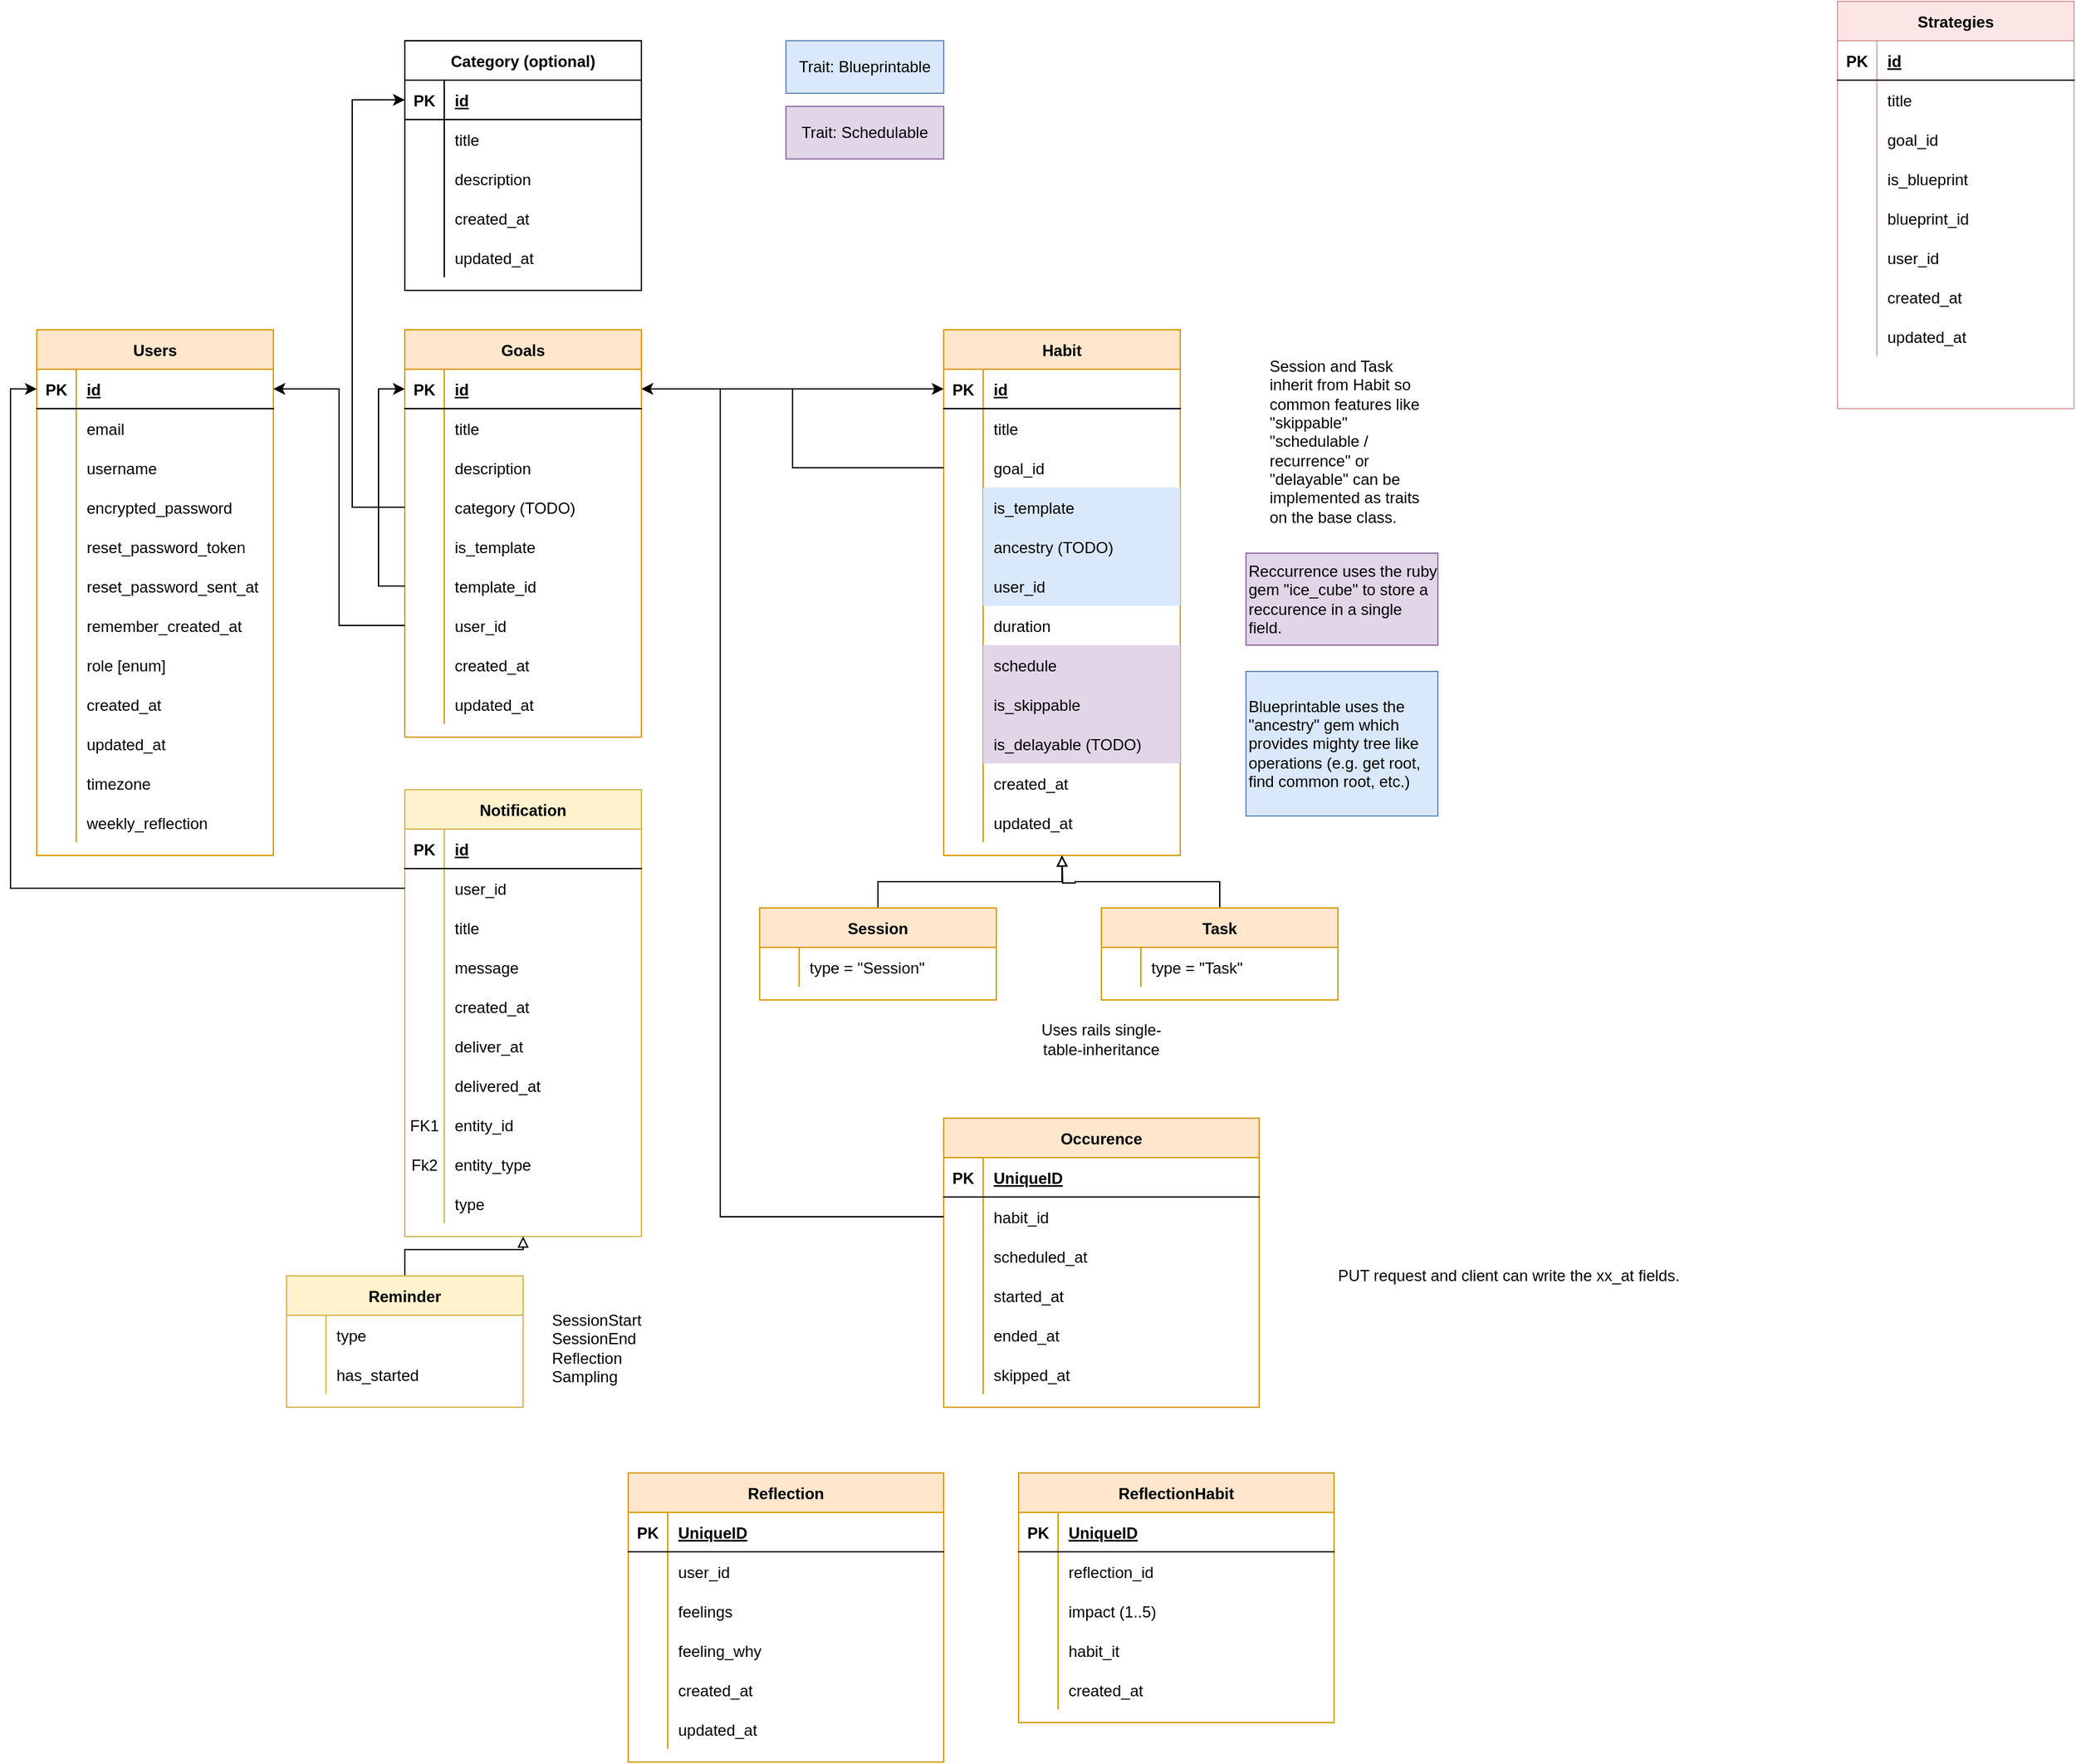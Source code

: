 <mxfile version="14.5.1" type="device"><diagram id="iod7akHwvHSzv4q-Z54l" name="Seite-1"><mxGraphModel dx="1253" dy="2219" grid="1" gridSize="10" guides="1" tooltips="1" connect="1" arrows="1" fold="1" page="1" pageScale="1" pageWidth="827" pageHeight="1169" math="0" shadow="0"><root><mxCell id="0"/><mxCell id="1" parent="0"/><mxCell id="cI2ZwkIICjgmsvH1FSpm-2" value="Users" style="shape=table;startSize=30;container=1;collapsible=1;childLayout=tableLayout;fixedRows=1;rowLines=0;fontStyle=1;align=center;resizeLast=1;fillColor=#ffe6cc;strokeColor=#d79b00;" parent="1" vertex="1"><mxGeometry x="80" y="160" width="180" height="400" as="geometry"/></mxCell><mxCell id="cI2ZwkIICjgmsvH1FSpm-3" value="" style="shape=partialRectangle;collapsible=0;dropTarget=0;pointerEvents=0;fillColor=none;top=0;left=0;bottom=1;right=0;points=[[0,0.5],[1,0.5]];portConstraint=eastwest;" parent="cI2ZwkIICjgmsvH1FSpm-2" vertex="1"><mxGeometry y="30" width="180" height="30" as="geometry"/></mxCell><mxCell id="cI2ZwkIICjgmsvH1FSpm-4" value="PK" style="shape=partialRectangle;connectable=0;fillColor=none;top=0;left=0;bottom=0;right=0;fontStyle=1;overflow=hidden;" parent="cI2ZwkIICjgmsvH1FSpm-3" vertex="1"><mxGeometry width="30" height="30" as="geometry"/></mxCell><mxCell id="cI2ZwkIICjgmsvH1FSpm-5" value="id" style="shape=partialRectangle;connectable=0;fillColor=none;top=0;left=0;bottom=0;right=0;align=left;spacingLeft=6;fontStyle=5;overflow=hidden;" parent="cI2ZwkIICjgmsvH1FSpm-3" vertex="1"><mxGeometry x="30" width="150" height="30" as="geometry"/></mxCell><mxCell id="cI2ZwkIICjgmsvH1FSpm-6" value="" style="shape=partialRectangle;collapsible=0;dropTarget=0;pointerEvents=0;fillColor=none;top=0;left=0;bottom=0;right=0;points=[[0,0.5],[1,0.5]];portConstraint=eastwest;" parent="cI2ZwkIICjgmsvH1FSpm-2" vertex="1"><mxGeometry y="60" width="180" height="30" as="geometry"/></mxCell><mxCell id="cI2ZwkIICjgmsvH1FSpm-7" value="" style="shape=partialRectangle;connectable=0;fillColor=none;top=0;left=0;bottom=0;right=0;editable=1;overflow=hidden;" parent="cI2ZwkIICjgmsvH1FSpm-6" vertex="1"><mxGeometry width="30" height="30" as="geometry"/></mxCell><mxCell id="cI2ZwkIICjgmsvH1FSpm-8" value="email" style="shape=partialRectangle;connectable=0;fillColor=none;top=0;left=0;bottom=0;right=0;align=left;spacingLeft=6;overflow=hidden;" parent="cI2ZwkIICjgmsvH1FSpm-6" vertex="1"><mxGeometry x="30" width="150" height="30" as="geometry"/></mxCell><mxCell id="WAV9Lztf5hKjZB7Wc6Pn-4" value="" style="shape=partialRectangle;collapsible=0;dropTarget=0;pointerEvents=0;fillColor=none;top=0;left=0;bottom=0;right=0;points=[[0,0.5],[1,0.5]];portConstraint=eastwest;" parent="cI2ZwkIICjgmsvH1FSpm-2" vertex="1"><mxGeometry y="90" width="180" height="30" as="geometry"/></mxCell><mxCell id="WAV9Lztf5hKjZB7Wc6Pn-5" value="" style="shape=partialRectangle;connectable=0;fillColor=none;top=0;left=0;bottom=0;right=0;editable=1;overflow=hidden;" parent="WAV9Lztf5hKjZB7Wc6Pn-4" vertex="1"><mxGeometry width="30" height="30" as="geometry"/></mxCell><mxCell id="WAV9Lztf5hKjZB7Wc6Pn-6" value="username" style="shape=partialRectangle;connectable=0;fillColor=none;top=0;left=0;bottom=0;right=0;align=left;spacingLeft=6;overflow=hidden;" parent="WAV9Lztf5hKjZB7Wc6Pn-4" vertex="1"><mxGeometry x="30" width="150" height="30" as="geometry"/></mxCell><mxCell id="cI2ZwkIICjgmsvH1FSpm-9" value="" style="shape=partialRectangle;collapsible=0;dropTarget=0;pointerEvents=0;fillColor=none;top=0;left=0;bottom=0;right=0;points=[[0,0.5],[1,0.5]];portConstraint=eastwest;" parent="cI2ZwkIICjgmsvH1FSpm-2" vertex="1"><mxGeometry y="120" width="180" height="30" as="geometry"/></mxCell><mxCell id="cI2ZwkIICjgmsvH1FSpm-10" value="" style="shape=partialRectangle;connectable=0;fillColor=none;top=0;left=0;bottom=0;right=0;editable=1;overflow=hidden;" parent="cI2ZwkIICjgmsvH1FSpm-9" vertex="1"><mxGeometry width="30" height="30" as="geometry"/></mxCell><mxCell id="cI2ZwkIICjgmsvH1FSpm-11" value="encrypted_password" style="shape=partialRectangle;connectable=0;fillColor=none;top=0;left=0;bottom=0;right=0;align=left;spacingLeft=6;overflow=hidden;" parent="cI2ZwkIICjgmsvH1FSpm-9" vertex="1"><mxGeometry x="30" width="150" height="30" as="geometry"/></mxCell><mxCell id="cI2ZwkIICjgmsvH1FSpm-12" value="" style="shape=partialRectangle;collapsible=0;dropTarget=0;pointerEvents=0;fillColor=none;top=0;left=0;bottom=0;right=0;points=[[0,0.5],[1,0.5]];portConstraint=eastwest;" parent="cI2ZwkIICjgmsvH1FSpm-2" vertex="1"><mxGeometry y="150" width="180" height="30" as="geometry"/></mxCell><mxCell id="cI2ZwkIICjgmsvH1FSpm-13" value="" style="shape=partialRectangle;connectable=0;fillColor=none;top=0;left=0;bottom=0;right=0;editable=1;overflow=hidden;" parent="cI2ZwkIICjgmsvH1FSpm-12" vertex="1"><mxGeometry width="30" height="30" as="geometry"/></mxCell><mxCell id="cI2ZwkIICjgmsvH1FSpm-14" value="reset_password_token" style="shape=partialRectangle;connectable=0;fillColor=none;top=0;left=0;bottom=0;right=0;align=left;spacingLeft=6;overflow=hidden;" parent="cI2ZwkIICjgmsvH1FSpm-12" vertex="1"><mxGeometry x="30" width="150" height="30" as="geometry"/></mxCell><mxCell id="cI2ZwkIICjgmsvH1FSpm-15" value="" style="shape=partialRectangle;collapsible=0;dropTarget=0;pointerEvents=0;fillColor=none;top=0;left=0;bottom=0;right=0;points=[[0,0.5],[1,0.5]];portConstraint=eastwest;" parent="cI2ZwkIICjgmsvH1FSpm-2" vertex="1"><mxGeometry y="180" width="180" height="30" as="geometry"/></mxCell><mxCell id="cI2ZwkIICjgmsvH1FSpm-16" value="" style="shape=partialRectangle;connectable=0;fillColor=none;top=0;left=0;bottom=0;right=0;editable=1;overflow=hidden;" parent="cI2ZwkIICjgmsvH1FSpm-15" vertex="1"><mxGeometry width="30" height="30" as="geometry"/></mxCell><mxCell id="cI2ZwkIICjgmsvH1FSpm-17" value="reset_password_sent_at" style="shape=partialRectangle;connectable=0;fillColor=none;top=0;left=0;bottom=0;right=0;align=left;spacingLeft=6;overflow=hidden;" parent="cI2ZwkIICjgmsvH1FSpm-15" vertex="1"><mxGeometry x="30" width="150" height="30" as="geometry"/></mxCell><mxCell id="cI2ZwkIICjgmsvH1FSpm-18" value="" style="shape=partialRectangle;collapsible=0;dropTarget=0;pointerEvents=0;fillColor=none;top=0;left=0;bottom=0;right=0;points=[[0,0.5],[1,0.5]];portConstraint=eastwest;" parent="cI2ZwkIICjgmsvH1FSpm-2" vertex="1"><mxGeometry y="210" width="180" height="30" as="geometry"/></mxCell><mxCell id="cI2ZwkIICjgmsvH1FSpm-19" value="" style="shape=partialRectangle;connectable=0;fillColor=none;top=0;left=0;bottom=0;right=0;editable=1;overflow=hidden;" parent="cI2ZwkIICjgmsvH1FSpm-18" vertex="1"><mxGeometry width="30" height="30" as="geometry"/></mxCell><mxCell id="cI2ZwkIICjgmsvH1FSpm-20" value="remember_created_at" style="shape=partialRectangle;connectable=0;fillColor=none;top=0;left=0;bottom=0;right=0;align=left;spacingLeft=6;overflow=hidden;" parent="cI2ZwkIICjgmsvH1FSpm-18" vertex="1"><mxGeometry x="30" width="150" height="30" as="geometry"/></mxCell><mxCell id="1tgRmycwc1fhKmyekP3c-1" value="" style="shape=partialRectangle;collapsible=0;dropTarget=0;pointerEvents=0;fillColor=none;top=0;left=0;bottom=0;right=0;points=[[0,0.5],[1,0.5]];portConstraint=eastwest;" parent="cI2ZwkIICjgmsvH1FSpm-2" vertex="1"><mxGeometry y="240" width="180" height="30" as="geometry"/></mxCell><mxCell id="1tgRmycwc1fhKmyekP3c-2" value="" style="shape=partialRectangle;connectable=0;fillColor=none;top=0;left=0;bottom=0;right=0;editable=1;overflow=hidden;" parent="1tgRmycwc1fhKmyekP3c-1" vertex="1"><mxGeometry width="30" height="30" as="geometry"/></mxCell><mxCell id="1tgRmycwc1fhKmyekP3c-3" value="role [enum]" style="shape=partialRectangle;connectable=0;fillColor=none;top=0;left=0;bottom=0;right=0;align=left;spacingLeft=6;overflow=hidden;" parent="1tgRmycwc1fhKmyekP3c-1" vertex="1"><mxGeometry x="30" width="150" height="30" as="geometry"/></mxCell><mxCell id="cI2ZwkIICjgmsvH1FSpm-21" value="" style="shape=partialRectangle;collapsible=0;dropTarget=0;pointerEvents=0;fillColor=none;top=0;left=0;bottom=0;right=0;points=[[0,0.5],[1,0.5]];portConstraint=eastwest;" parent="cI2ZwkIICjgmsvH1FSpm-2" vertex="1"><mxGeometry y="270" width="180" height="30" as="geometry"/></mxCell><mxCell id="cI2ZwkIICjgmsvH1FSpm-22" value="" style="shape=partialRectangle;connectable=0;fillColor=none;top=0;left=0;bottom=0;right=0;editable=1;overflow=hidden;" parent="cI2ZwkIICjgmsvH1FSpm-21" vertex="1"><mxGeometry width="30" height="30" as="geometry"/></mxCell><mxCell id="cI2ZwkIICjgmsvH1FSpm-23" value="created_at" style="shape=partialRectangle;connectable=0;fillColor=none;top=0;left=0;bottom=0;right=0;align=left;spacingLeft=6;overflow=hidden;" parent="cI2ZwkIICjgmsvH1FSpm-21" vertex="1"><mxGeometry x="30" width="150" height="30" as="geometry"/></mxCell><mxCell id="cI2ZwkIICjgmsvH1FSpm-24" value="" style="shape=partialRectangle;collapsible=0;dropTarget=0;pointerEvents=0;fillColor=none;top=0;left=0;bottom=0;right=0;points=[[0,0.5],[1,0.5]];portConstraint=eastwest;" parent="cI2ZwkIICjgmsvH1FSpm-2" vertex="1"><mxGeometry y="300" width="180" height="30" as="geometry"/></mxCell><mxCell id="cI2ZwkIICjgmsvH1FSpm-25" value="" style="shape=partialRectangle;connectable=0;fillColor=none;top=0;left=0;bottom=0;right=0;editable=1;overflow=hidden;" parent="cI2ZwkIICjgmsvH1FSpm-24" vertex="1"><mxGeometry width="30" height="30" as="geometry"/></mxCell><mxCell id="cI2ZwkIICjgmsvH1FSpm-26" value="updated_at" style="shape=partialRectangle;connectable=0;fillColor=none;top=0;left=0;bottom=0;right=0;align=left;spacingLeft=6;overflow=hidden;" parent="cI2ZwkIICjgmsvH1FSpm-24" vertex="1"><mxGeometry x="30" width="150" height="30" as="geometry"/></mxCell><mxCell id="6VnUZTYoMvbvcf5VmG1a-1" value="" style="shape=partialRectangle;collapsible=0;dropTarget=0;pointerEvents=0;fillColor=none;top=0;left=0;bottom=0;right=0;points=[[0,0.5],[1,0.5]];portConstraint=eastwest;" vertex="1" parent="cI2ZwkIICjgmsvH1FSpm-2"><mxGeometry y="330" width="180" height="30" as="geometry"/></mxCell><mxCell id="6VnUZTYoMvbvcf5VmG1a-2" value="" style="shape=partialRectangle;connectable=0;fillColor=none;top=0;left=0;bottom=0;right=0;editable=1;overflow=hidden;" vertex="1" parent="6VnUZTYoMvbvcf5VmG1a-1"><mxGeometry width="30" height="30" as="geometry"/></mxCell><mxCell id="6VnUZTYoMvbvcf5VmG1a-3" value="timezone" style="shape=partialRectangle;connectable=0;fillColor=none;top=0;left=0;bottom=0;right=0;align=left;spacingLeft=6;overflow=hidden;" vertex="1" parent="6VnUZTYoMvbvcf5VmG1a-1"><mxGeometry x="30" width="150" height="30" as="geometry"/></mxCell><mxCell id="6VnUZTYoMvbvcf5VmG1a-4" value="" style="shape=partialRectangle;collapsible=0;dropTarget=0;pointerEvents=0;fillColor=none;top=0;left=0;bottom=0;right=0;points=[[0,0.5],[1,0.5]];portConstraint=eastwest;" vertex="1" parent="cI2ZwkIICjgmsvH1FSpm-2"><mxGeometry y="360" width="180" height="30" as="geometry"/></mxCell><mxCell id="6VnUZTYoMvbvcf5VmG1a-5" value="" style="shape=partialRectangle;connectable=0;fillColor=none;top=0;left=0;bottom=0;right=0;editable=1;overflow=hidden;" vertex="1" parent="6VnUZTYoMvbvcf5VmG1a-4"><mxGeometry width="30" height="30" as="geometry"/></mxCell><mxCell id="6VnUZTYoMvbvcf5VmG1a-6" value="weekly_reflection" style="shape=partialRectangle;connectable=0;fillColor=none;top=0;left=0;bottom=0;right=0;align=left;spacingLeft=6;overflow=hidden;" vertex="1" parent="6VnUZTYoMvbvcf5VmG1a-4"><mxGeometry x="30" width="150" height="30" as="geometry"/></mxCell><mxCell id="cI2ZwkIICjgmsvH1FSpm-27" value="Goals" style="shape=table;startSize=30;container=1;collapsible=1;childLayout=tableLayout;fixedRows=1;rowLines=0;fontStyle=1;align=center;resizeLast=1;fillColor=#ffe6cc;strokeColor=#d79b00;" parent="1" vertex="1"><mxGeometry x="360" y="160" width="180" height="310" as="geometry"/></mxCell><mxCell id="cI2ZwkIICjgmsvH1FSpm-28" value="" style="shape=partialRectangle;collapsible=0;dropTarget=0;pointerEvents=0;fillColor=none;top=0;left=0;bottom=1;right=0;points=[[0,0.5],[1,0.5]];portConstraint=eastwest;" parent="cI2ZwkIICjgmsvH1FSpm-27" vertex="1"><mxGeometry y="30" width="180" height="30" as="geometry"/></mxCell><mxCell id="cI2ZwkIICjgmsvH1FSpm-29" value="PK" style="shape=partialRectangle;connectable=0;fillColor=none;top=0;left=0;bottom=0;right=0;fontStyle=1;overflow=hidden;" parent="cI2ZwkIICjgmsvH1FSpm-28" vertex="1"><mxGeometry width="30" height="30" as="geometry"/></mxCell><mxCell id="cI2ZwkIICjgmsvH1FSpm-30" value="id" style="shape=partialRectangle;connectable=0;fillColor=none;top=0;left=0;bottom=0;right=0;align=left;spacingLeft=6;fontStyle=5;overflow=hidden;" parent="cI2ZwkIICjgmsvH1FSpm-28" vertex="1"><mxGeometry x="30" width="150" height="30" as="geometry"/></mxCell><mxCell id="cI2ZwkIICjgmsvH1FSpm-31" value="" style="shape=partialRectangle;collapsible=0;dropTarget=0;pointerEvents=0;fillColor=none;top=0;left=0;bottom=0;right=0;points=[[0,0.5],[1,0.5]];portConstraint=eastwest;" parent="cI2ZwkIICjgmsvH1FSpm-27" vertex="1"><mxGeometry y="60" width="180" height="30" as="geometry"/></mxCell><mxCell id="cI2ZwkIICjgmsvH1FSpm-32" value="" style="shape=partialRectangle;connectable=0;fillColor=none;top=0;left=0;bottom=0;right=0;editable=1;overflow=hidden;" parent="cI2ZwkIICjgmsvH1FSpm-31" vertex="1"><mxGeometry width="30" height="30" as="geometry"/></mxCell><mxCell id="cI2ZwkIICjgmsvH1FSpm-33" value="title" style="shape=partialRectangle;connectable=0;fillColor=none;top=0;left=0;bottom=0;right=0;align=left;spacingLeft=6;overflow=hidden;" parent="cI2ZwkIICjgmsvH1FSpm-31" vertex="1"><mxGeometry x="30" width="150" height="30" as="geometry"/></mxCell><mxCell id="cI2ZwkIICjgmsvH1FSpm-34" value="" style="shape=partialRectangle;collapsible=0;dropTarget=0;pointerEvents=0;fillColor=none;top=0;left=0;bottom=0;right=0;points=[[0,0.5],[1,0.5]];portConstraint=eastwest;" parent="cI2ZwkIICjgmsvH1FSpm-27" vertex="1"><mxGeometry y="90" width="180" height="30" as="geometry"/></mxCell><mxCell id="cI2ZwkIICjgmsvH1FSpm-35" value="" style="shape=partialRectangle;connectable=0;fillColor=none;top=0;left=0;bottom=0;right=0;editable=1;overflow=hidden;" parent="cI2ZwkIICjgmsvH1FSpm-34" vertex="1"><mxGeometry width="30" height="30" as="geometry"/></mxCell><mxCell id="cI2ZwkIICjgmsvH1FSpm-36" value="description" style="shape=partialRectangle;connectable=0;fillColor=none;top=0;left=0;bottom=0;right=0;align=left;spacingLeft=6;overflow=hidden;" parent="cI2ZwkIICjgmsvH1FSpm-34" vertex="1"><mxGeometry x="30" width="150" height="30" as="geometry"/></mxCell><mxCell id="cI2ZwkIICjgmsvH1FSpm-37" value="" style="shape=partialRectangle;collapsible=0;dropTarget=0;pointerEvents=0;fillColor=none;top=0;left=0;bottom=0;right=0;points=[[0,0.5],[1,0.5]];portConstraint=eastwest;" parent="cI2ZwkIICjgmsvH1FSpm-27" vertex="1"><mxGeometry y="120" width="180" height="30" as="geometry"/></mxCell><mxCell id="cI2ZwkIICjgmsvH1FSpm-38" value="" style="shape=partialRectangle;connectable=0;fillColor=none;top=0;left=0;bottom=0;right=0;editable=1;overflow=hidden;" parent="cI2ZwkIICjgmsvH1FSpm-37" vertex="1"><mxGeometry width="30" height="30" as="geometry"/></mxCell><mxCell id="cI2ZwkIICjgmsvH1FSpm-39" value="category (TODO)" style="shape=partialRectangle;connectable=0;fillColor=none;top=0;left=0;bottom=0;right=0;align=left;spacingLeft=6;overflow=hidden;" parent="cI2ZwkIICjgmsvH1FSpm-37" vertex="1"><mxGeometry x="30" width="150" height="30" as="geometry"/></mxCell><mxCell id="WAV9Lztf5hKjZB7Wc6Pn-42" value="" style="shape=partialRectangle;collapsible=0;dropTarget=0;pointerEvents=0;fillColor=none;top=0;left=0;bottom=0;right=0;points=[[0,0.5],[1,0.5]];portConstraint=eastwest;" parent="cI2ZwkIICjgmsvH1FSpm-27" vertex="1"><mxGeometry y="150" width="180" height="30" as="geometry"/></mxCell><mxCell id="WAV9Lztf5hKjZB7Wc6Pn-43" value="" style="shape=partialRectangle;connectable=0;fillColor=none;top=0;left=0;bottom=0;right=0;editable=1;overflow=hidden;" parent="WAV9Lztf5hKjZB7Wc6Pn-42" vertex="1"><mxGeometry width="30" height="30" as="geometry"/></mxCell><mxCell id="WAV9Lztf5hKjZB7Wc6Pn-44" value="is_template" style="shape=partialRectangle;connectable=0;top=0;left=0;bottom=0;right=0;align=left;spacingLeft=6;overflow=hidden;fillColor=none;" parent="WAV9Lztf5hKjZB7Wc6Pn-42" vertex="1"><mxGeometry x="30" width="150" height="30" as="geometry"/></mxCell><mxCell id="WAV9Lztf5hKjZB7Wc6Pn-80" style="edgeStyle=orthogonalEdgeStyle;rounded=0;orthogonalLoop=1;jettySize=auto;html=1;exitX=0;exitY=0.5;exitDx=0;exitDy=0;entryX=0;entryY=0.5;entryDx=0;entryDy=0;" parent="cI2ZwkIICjgmsvH1FSpm-27" source="WAV9Lztf5hKjZB7Wc6Pn-35" target="cI2ZwkIICjgmsvH1FSpm-28" edge="1"><mxGeometry relative="1" as="geometry"/></mxCell><mxCell id="WAV9Lztf5hKjZB7Wc6Pn-35" value="" style="shape=partialRectangle;collapsible=0;dropTarget=0;pointerEvents=0;fillColor=none;top=0;left=0;bottom=0;right=0;points=[[0,0.5],[1,0.5]];portConstraint=eastwest;" parent="cI2ZwkIICjgmsvH1FSpm-27" vertex="1"><mxGeometry y="180" width="180" height="30" as="geometry"/></mxCell><mxCell id="WAV9Lztf5hKjZB7Wc6Pn-36" value="" style="shape=partialRectangle;connectable=0;fillColor=none;top=0;left=0;bottom=0;right=0;editable=1;overflow=hidden;" parent="WAV9Lztf5hKjZB7Wc6Pn-35" vertex="1"><mxGeometry width="30" height="30" as="geometry"/></mxCell><mxCell id="WAV9Lztf5hKjZB7Wc6Pn-37" value="template_id" style="shape=partialRectangle;connectable=0;top=0;left=0;bottom=0;right=0;align=left;spacingLeft=6;overflow=hidden;fillColor=none;" parent="WAV9Lztf5hKjZB7Wc6Pn-35" vertex="1"><mxGeometry x="30" width="150" height="30" as="geometry"/></mxCell><mxCell id="WAV9Lztf5hKjZB7Wc6Pn-38" value="" style="shape=partialRectangle;collapsible=0;dropTarget=0;pointerEvents=0;fillColor=none;top=0;left=0;bottom=0;right=0;points=[[0,0.5],[1,0.5]];portConstraint=eastwest;" parent="cI2ZwkIICjgmsvH1FSpm-27" vertex="1"><mxGeometry y="210" width="180" height="30" as="geometry"/></mxCell><mxCell id="WAV9Lztf5hKjZB7Wc6Pn-39" value="" style="shape=partialRectangle;connectable=0;fillColor=none;top=0;left=0;bottom=0;right=0;editable=1;overflow=hidden;" parent="WAV9Lztf5hKjZB7Wc6Pn-38" vertex="1"><mxGeometry width="30" height="30" as="geometry"/></mxCell><mxCell id="WAV9Lztf5hKjZB7Wc6Pn-40" value="user_id" style="shape=partialRectangle;connectable=0;top=0;left=0;bottom=0;right=0;align=left;spacingLeft=6;overflow=hidden;fillColor=none;" parent="WAV9Lztf5hKjZB7Wc6Pn-38" vertex="1"><mxGeometry x="30" width="150" height="30" as="geometry"/></mxCell><mxCell id="WAV9Lztf5hKjZB7Wc6Pn-45" value="" style="shape=partialRectangle;collapsible=0;dropTarget=0;pointerEvents=0;fillColor=none;top=0;left=0;bottom=0;right=0;points=[[0,0.5],[1,0.5]];portConstraint=eastwest;" parent="cI2ZwkIICjgmsvH1FSpm-27" vertex="1"><mxGeometry y="240" width="180" height="30" as="geometry"/></mxCell><mxCell id="WAV9Lztf5hKjZB7Wc6Pn-46" value="" style="shape=partialRectangle;connectable=0;fillColor=none;top=0;left=0;bottom=0;right=0;editable=1;overflow=hidden;" parent="WAV9Lztf5hKjZB7Wc6Pn-45" vertex="1"><mxGeometry width="30" height="30" as="geometry"/></mxCell><mxCell id="WAV9Lztf5hKjZB7Wc6Pn-47" value="created_at" style="shape=partialRectangle;connectable=0;fillColor=none;top=0;left=0;bottom=0;right=0;align=left;spacingLeft=6;overflow=hidden;" parent="WAV9Lztf5hKjZB7Wc6Pn-45" vertex="1"><mxGeometry x="30" width="150" height="30" as="geometry"/></mxCell><mxCell id="WAV9Lztf5hKjZB7Wc6Pn-48" value="" style="shape=partialRectangle;collapsible=0;dropTarget=0;pointerEvents=0;fillColor=none;top=0;left=0;bottom=0;right=0;points=[[0,0.5],[1,0.5]];portConstraint=eastwest;" parent="cI2ZwkIICjgmsvH1FSpm-27" vertex="1"><mxGeometry y="270" width="180" height="30" as="geometry"/></mxCell><mxCell id="WAV9Lztf5hKjZB7Wc6Pn-49" value="" style="shape=partialRectangle;connectable=0;fillColor=none;top=0;left=0;bottom=0;right=0;editable=1;overflow=hidden;" parent="WAV9Lztf5hKjZB7Wc6Pn-48" vertex="1"><mxGeometry width="30" height="30" as="geometry"/></mxCell><mxCell id="WAV9Lztf5hKjZB7Wc6Pn-50" value="updated_at" style="shape=partialRectangle;connectable=0;fillColor=none;top=0;left=0;bottom=0;right=0;align=left;spacingLeft=6;overflow=hidden;" parent="WAV9Lztf5hKjZB7Wc6Pn-48" vertex="1"><mxGeometry x="30" width="150" height="30" as="geometry"/></mxCell><mxCell id="cI2ZwkIICjgmsvH1FSpm-40" value="Strategies" style="shape=table;startSize=30;container=1;collapsible=1;childLayout=tableLayout;fixedRows=1;rowLines=0;fontStyle=1;align=center;resizeLast=1;fillColor=#f8cecc;strokeColor=#b85450;opacity=50;" parent="1" vertex="1"><mxGeometry x="1450" y="-90" width="180" height="310" as="geometry"/></mxCell><mxCell id="cI2ZwkIICjgmsvH1FSpm-41" value="" style="shape=partialRectangle;collapsible=0;dropTarget=0;pointerEvents=0;fillColor=none;top=0;left=0;bottom=1;right=0;points=[[0,0.5],[1,0.5]];portConstraint=eastwest;" parent="cI2ZwkIICjgmsvH1FSpm-40" vertex="1"><mxGeometry y="30" width="180" height="30" as="geometry"/></mxCell><mxCell id="cI2ZwkIICjgmsvH1FSpm-42" value="PK" style="shape=partialRectangle;connectable=0;fillColor=none;top=0;left=0;bottom=0;right=0;fontStyle=1;overflow=hidden;" parent="cI2ZwkIICjgmsvH1FSpm-41" vertex="1"><mxGeometry width="30" height="30" as="geometry"/></mxCell><mxCell id="cI2ZwkIICjgmsvH1FSpm-43" value="id" style="shape=partialRectangle;connectable=0;fillColor=none;top=0;left=0;bottom=0;right=0;align=left;spacingLeft=6;fontStyle=5;overflow=hidden;" parent="cI2ZwkIICjgmsvH1FSpm-41" vertex="1"><mxGeometry x="30" width="150" height="30" as="geometry"/></mxCell><mxCell id="cI2ZwkIICjgmsvH1FSpm-44" value="" style="shape=partialRectangle;collapsible=0;dropTarget=0;pointerEvents=0;fillColor=none;top=0;left=0;bottom=0;right=0;points=[[0,0.5],[1,0.5]];portConstraint=eastwest;" parent="cI2ZwkIICjgmsvH1FSpm-40" vertex="1"><mxGeometry y="60" width="180" height="30" as="geometry"/></mxCell><mxCell id="cI2ZwkIICjgmsvH1FSpm-45" value="" style="shape=partialRectangle;connectable=0;fillColor=none;top=0;left=0;bottom=0;right=0;editable=1;overflow=hidden;" parent="cI2ZwkIICjgmsvH1FSpm-44" vertex="1"><mxGeometry width="30" height="30" as="geometry"/></mxCell><mxCell id="cI2ZwkIICjgmsvH1FSpm-46" value="title" style="shape=partialRectangle;connectable=0;fillColor=none;top=0;left=0;bottom=0;right=0;align=left;spacingLeft=6;overflow=hidden;" parent="cI2ZwkIICjgmsvH1FSpm-44" vertex="1"><mxGeometry x="30" width="150" height="30" as="geometry"/></mxCell><mxCell id="WAV9Lztf5hKjZB7Wc6Pn-26" value="" style="shape=partialRectangle;collapsible=0;dropTarget=0;pointerEvents=0;fillColor=none;top=0;left=0;bottom=0;right=0;points=[[0,0.5],[1,0.5]];portConstraint=eastwest;" parent="cI2ZwkIICjgmsvH1FSpm-40" vertex="1"><mxGeometry y="90" width="180" height="30" as="geometry"/></mxCell><mxCell id="WAV9Lztf5hKjZB7Wc6Pn-27" value="" style="shape=partialRectangle;connectable=0;fillColor=none;top=0;left=0;bottom=0;right=0;editable=1;overflow=hidden;" parent="WAV9Lztf5hKjZB7Wc6Pn-26" vertex="1"><mxGeometry width="30" height="30" as="geometry"/></mxCell><mxCell id="WAV9Lztf5hKjZB7Wc6Pn-28" value="goal_id" style="shape=partialRectangle;connectable=0;fillColor=none;top=0;left=0;bottom=0;right=0;align=left;spacingLeft=6;overflow=hidden;" parent="WAV9Lztf5hKjZB7Wc6Pn-26" vertex="1"><mxGeometry x="30" width="150" height="30" as="geometry"/></mxCell><mxCell id="WAV9Lztf5hKjZB7Wc6Pn-81" value="" style="shape=partialRectangle;collapsible=0;dropTarget=0;pointerEvents=0;fillColor=none;top=0;left=0;bottom=0;right=0;points=[[0,0.5],[1,0.5]];portConstraint=eastwest;" parent="cI2ZwkIICjgmsvH1FSpm-40" vertex="1"><mxGeometry y="120" width="180" height="30" as="geometry"/></mxCell><mxCell id="WAV9Lztf5hKjZB7Wc6Pn-82" value="" style="shape=partialRectangle;connectable=0;fillColor=none;top=0;left=0;bottom=0;right=0;editable=1;overflow=hidden;" parent="WAV9Lztf5hKjZB7Wc6Pn-81" vertex="1"><mxGeometry width="30" height="30" as="geometry"/></mxCell><mxCell id="WAV9Lztf5hKjZB7Wc6Pn-83" value="is_blueprint" style="shape=partialRectangle;connectable=0;top=0;left=0;bottom=0;right=0;align=left;spacingLeft=6;overflow=hidden;fillColor=none;" parent="WAV9Lztf5hKjZB7Wc6Pn-81" vertex="1"><mxGeometry x="30" width="150" height="30" as="geometry"/></mxCell><mxCell id="WAV9Lztf5hKjZB7Wc6Pn-84" value="" style="shape=partialRectangle;collapsible=0;dropTarget=0;pointerEvents=0;fillColor=none;top=0;left=0;bottom=0;right=0;points=[[0,0.5],[1,0.5]];portConstraint=eastwest;" parent="cI2ZwkIICjgmsvH1FSpm-40" vertex="1"><mxGeometry y="150" width="180" height="30" as="geometry"/></mxCell><mxCell id="WAV9Lztf5hKjZB7Wc6Pn-85" value="" style="shape=partialRectangle;connectable=0;fillColor=none;top=0;left=0;bottom=0;right=0;editable=1;overflow=hidden;" parent="WAV9Lztf5hKjZB7Wc6Pn-84" vertex="1"><mxGeometry width="30" height="30" as="geometry"/></mxCell><mxCell id="WAV9Lztf5hKjZB7Wc6Pn-86" value="blueprint_id" style="shape=partialRectangle;connectable=0;top=0;left=0;bottom=0;right=0;align=left;spacingLeft=6;overflow=hidden;fillColor=none;" parent="WAV9Lztf5hKjZB7Wc6Pn-84" vertex="1"><mxGeometry x="30" width="150" height="30" as="geometry"/></mxCell><mxCell id="WAV9Lztf5hKjZB7Wc6Pn-87" value="" style="shape=partialRectangle;collapsible=0;dropTarget=0;pointerEvents=0;fillColor=none;top=0;left=0;bottom=0;right=0;points=[[0,0.5],[1,0.5]];portConstraint=eastwest;" parent="cI2ZwkIICjgmsvH1FSpm-40" vertex="1"><mxGeometry y="180" width="180" height="30" as="geometry"/></mxCell><mxCell id="WAV9Lztf5hKjZB7Wc6Pn-88" value="" style="shape=partialRectangle;connectable=0;fillColor=none;top=0;left=0;bottom=0;right=0;editable=1;overflow=hidden;" parent="WAV9Lztf5hKjZB7Wc6Pn-87" vertex="1"><mxGeometry width="30" height="30" as="geometry"/></mxCell><mxCell id="WAV9Lztf5hKjZB7Wc6Pn-89" value="user_id" style="shape=partialRectangle;connectable=0;top=0;left=0;bottom=0;right=0;align=left;spacingLeft=6;overflow=hidden;fillColor=none;" parent="WAV9Lztf5hKjZB7Wc6Pn-87" vertex="1"><mxGeometry x="30" width="150" height="30" as="geometry"/></mxCell><mxCell id="cI2ZwkIICjgmsvH1FSpm-47" value="" style="shape=partialRectangle;collapsible=0;dropTarget=0;pointerEvents=0;fillColor=none;top=0;left=0;bottom=0;right=0;points=[[0,0.5],[1,0.5]];portConstraint=eastwest;" parent="cI2ZwkIICjgmsvH1FSpm-40" vertex="1"><mxGeometry y="210" width="180" height="30" as="geometry"/></mxCell><mxCell id="cI2ZwkIICjgmsvH1FSpm-48" value="" style="shape=partialRectangle;connectable=0;fillColor=none;top=0;left=0;bottom=0;right=0;editable=1;overflow=hidden;" parent="cI2ZwkIICjgmsvH1FSpm-47" vertex="1"><mxGeometry width="30" height="30" as="geometry"/></mxCell><mxCell id="cI2ZwkIICjgmsvH1FSpm-49" value="created_at" style="shape=partialRectangle;connectable=0;fillColor=none;top=0;left=0;bottom=0;right=0;align=left;spacingLeft=6;overflow=hidden;" parent="cI2ZwkIICjgmsvH1FSpm-47" vertex="1"><mxGeometry x="30" width="150" height="30" as="geometry"/></mxCell><mxCell id="cI2ZwkIICjgmsvH1FSpm-50" value="" style="shape=partialRectangle;collapsible=0;dropTarget=0;pointerEvents=0;fillColor=none;top=0;left=0;bottom=0;right=0;points=[[0,0.5],[1,0.5]];portConstraint=eastwest;" parent="cI2ZwkIICjgmsvH1FSpm-40" vertex="1"><mxGeometry y="240" width="180" height="30" as="geometry"/></mxCell><mxCell id="cI2ZwkIICjgmsvH1FSpm-51" value="" style="shape=partialRectangle;connectable=0;fillColor=none;top=0;left=0;bottom=0;right=0;editable=1;overflow=hidden;" parent="cI2ZwkIICjgmsvH1FSpm-50" vertex="1"><mxGeometry width="30" height="30" as="geometry"/></mxCell><mxCell id="cI2ZwkIICjgmsvH1FSpm-52" value="updated_at" style="shape=partialRectangle;connectable=0;fillColor=none;top=0;left=0;bottom=0;right=0;align=left;spacingLeft=6;overflow=hidden;" parent="cI2ZwkIICjgmsvH1FSpm-50" vertex="1"><mxGeometry x="30" width="150" height="30" as="geometry"/></mxCell><mxCell id="cI2ZwkIICjgmsvH1FSpm-53" value="Habit" style="shape=table;startSize=30;container=1;collapsible=1;childLayout=tableLayout;fixedRows=1;rowLines=0;fontStyle=1;align=center;resizeLast=1;fillColor=#ffe6cc;strokeColor=#d79b00;" parent="1" vertex="1"><mxGeometry x="770" y="160" width="180" height="400" as="geometry"/></mxCell><mxCell id="cI2ZwkIICjgmsvH1FSpm-54" value="" style="shape=partialRectangle;collapsible=0;dropTarget=0;pointerEvents=0;fillColor=none;top=0;left=0;bottom=1;right=0;points=[[0,0.5],[1,0.5]];portConstraint=eastwest;" parent="cI2ZwkIICjgmsvH1FSpm-53" vertex="1"><mxGeometry y="30" width="180" height="30" as="geometry"/></mxCell><mxCell id="cI2ZwkIICjgmsvH1FSpm-55" value="PK" style="shape=partialRectangle;connectable=0;fillColor=none;top=0;left=0;bottom=0;right=0;fontStyle=1;overflow=hidden;" parent="cI2ZwkIICjgmsvH1FSpm-54" vertex="1"><mxGeometry width="30" height="30" as="geometry"/></mxCell><mxCell id="cI2ZwkIICjgmsvH1FSpm-56" value="id" style="shape=partialRectangle;connectable=0;fillColor=none;top=0;left=0;bottom=0;right=0;align=left;spacingLeft=6;fontStyle=5;overflow=hidden;" parent="cI2ZwkIICjgmsvH1FSpm-54" vertex="1"><mxGeometry x="30" width="150" height="30" as="geometry"/></mxCell><mxCell id="cI2ZwkIICjgmsvH1FSpm-57" value="" style="shape=partialRectangle;collapsible=0;dropTarget=0;pointerEvents=0;fillColor=none;top=0;left=0;bottom=0;right=0;points=[[0,0.5],[1,0.5]];portConstraint=eastwest;" parent="cI2ZwkIICjgmsvH1FSpm-53" vertex="1"><mxGeometry y="60" width="180" height="30" as="geometry"/></mxCell><mxCell id="cI2ZwkIICjgmsvH1FSpm-58" value="" style="shape=partialRectangle;connectable=0;fillColor=none;top=0;left=0;bottom=0;right=0;editable=1;overflow=hidden;" parent="cI2ZwkIICjgmsvH1FSpm-57" vertex="1"><mxGeometry width="30" height="30" as="geometry"/></mxCell><mxCell id="cI2ZwkIICjgmsvH1FSpm-59" value="title" style="shape=partialRectangle;connectable=0;fillColor=none;top=0;left=0;bottom=0;right=0;align=left;spacingLeft=6;overflow=hidden;" parent="cI2ZwkIICjgmsvH1FSpm-57" vertex="1"><mxGeometry x="30" width="150" height="30" as="geometry"/></mxCell><mxCell id="cI2ZwkIICjgmsvH1FSpm-60" value="" style="shape=partialRectangle;collapsible=0;dropTarget=0;pointerEvents=0;fillColor=none;top=0;left=0;bottom=0;right=0;points=[[0,0.5],[1,0.5]];portConstraint=eastwest;" parent="cI2ZwkIICjgmsvH1FSpm-53" vertex="1"><mxGeometry y="90" width="180" height="30" as="geometry"/></mxCell><mxCell id="cI2ZwkIICjgmsvH1FSpm-61" value="" style="shape=partialRectangle;connectable=0;fillColor=none;top=0;left=0;bottom=0;right=0;editable=1;overflow=hidden;" parent="cI2ZwkIICjgmsvH1FSpm-60" vertex="1"><mxGeometry width="30" height="30" as="geometry"/></mxCell><mxCell id="cI2ZwkIICjgmsvH1FSpm-62" value="goal_id" style="shape=partialRectangle;connectable=0;fillColor=none;top=0;left=0;bottom=0;right=0;align=left;spacingLeft=6;overflow=hidden;" parent="cI2ZwkIICjgmsvH1FSpm-60" vertex="1"><mxGeometry x="30" width="150" height="30" as="geometry"/></mxCell><mxCell id="WAV9Lztf5hKjZB7Wc6Pn-90" value="" style="shape=partialRectangle;collapsible=0;dropTarget=0;pointerEvents=0;fillColor=none;top=0;left=0;bottom=0;right=0;points=[[0,0.5],[1,0.5]];portConstraint=eastwest;" parent="cI2ZwkIICjgmsvH1FSpm-53" vertex="1"><mxGeometry y="120" width="180" height="30" as="geometry"/></mxCell><mxCell id="WAV9Lztf5hKjZB7Wc6Pn-91" value="" style="shape=partialRectangle;connectable=0;fillColor=none;top=0;left=0;bottom=0;right=0;editable=1;overflow=hidden;" parent="WAV9Lztf5hKjZB7Wc6Pn-90" vertex="1"><mxGeometry width="30" height="30" as="geometry"/></mxCell><mxCell id="WAV9Lztf5hKjZB7Wc6Pn-92" value="is_template" style="shape=partialRectangle;connectable=0;fillColor=#dae8fc;top=0;left=0;bottom=0;right=0;align=left;spacingLeft=6;overflow=hidden;strokeColor=#6c8ebf;" parent="WAV9Lztf5hKjZB7Wc6Pn-90" vertex="1"><mxGeometry x="30" width="150" height="30" as="geometry"/></mxCell><mxCell id="WAV9Lztf5hKjZB7Wc6Pn-99" value="" style="shape=partialRectangle;collapsible=0;dropTarget=0;pointerEvents=0;fillColor=none;top=0;left=0;bottom=0;right=0;points=[[0,0.5],[1,0.5]];portConstraint=eastwest;" parent="cI2ZwkIICjgmsvH1FSpm-53" vertex="1"><mxGeometry y="150" width="180" height="30" as="geometry"/></mxCell><mxCell id="WAV9Lztf5hKjZB7Wc6Pn-100" value="" style="shape=partialRectangle;connectable=0;fillColor=none;top=0;left=0;bottom=0;right=0;editable=1;overflow=hidden;" parent="WAV9Lztf5hKjZB7Wc6Pn-99" vertex="1"><mxGeometry width="30" height="30" as="geometry"/></mxCell><mxCell id="WAV9Lztf5hKjZB7Wc6Pn-101" value="ancestry (TODO)" style="shape=partialRectangle;connectable=0;fillColor=#dae8fc;top=0;left=0;bottom=0;right=0;align=left;spacingLeft=6;overflow=hidden;strokeColor=#6c8ebf;" parent="WAV9Lztf5hKjZB7Wc6Pn-99" vertex="1"><mxGeometry x="30" width="150" height="30" as="geometry"/></mxCell><mxCell id="WAV9Lztf5hKjZB7Wc6Pn-102" value="" style="shape=partialRectangle;collapsible=0;dropTarget=0;pointerEvents=0;fillColor=none;top=0;left=0;bottom=0;right=0;points=[[0,0.5],[1,0.5]];portConstraint=eastwest;" parent="cI2ZwkIICjgmsvH1FSpm-53" vertex="1"><mxGeometry y="180" width="180" height="30" as="geometry"/></mxCell><mxCell id="WAV9Lztf5hKjZB7Wc6Pn-103" value="" style="shape=partialRectangle;connectable=0;fillColor=none;top=0;left=0;bottom=0;right=0;editable=1;overflow=hidden;" parent="WAV9Lztf5hKjZB7Wc6Pn-102" vertex="1"><mxGeometry width="30" height="30" as="geometry"/></mxCell><mxCell id="WAV9Lztf5hKjZB7Wc6Pn-104" value="user_id" style="shape=partialRectangle;connectable=0;fillColor=#dae8fc;top=0;left=0;bottom=0;right=0;align=left;spacingLeft=6;overflow=hidden;strokeColor=#6c8ebf;" parent="WAV9Lztf5hKjZB7Wc6Pn-102" vertex="1"><mxGeometry x="30" width="150" height="30" as="geometry"/></mxCell><mxCell id="WAV9Lztf5hKjZB7Wc6Pn-105" value="" style="shape=partialRectangle;collapsible=0;dropTarget=0;pointerEvents=0;fillColor=none;top=0;left=0;bottom=0;right=0;points=[[0,0.5],[1,0.5]];portConstraint=eastwest;" parent="cI2ZwkIICjgmsvH1FSpm-53" vertex="1"><mxGeometry y="210" width="180" height="30" as="geometry"/></mxCell><mxCell id="WAV9Lztf5hKjZB7Wc6Pn-106" value="" style="shape=partialRectangle;connectable=0;fillColor=none;top=0;left=0;bottom=0;right=0;editable=1;overflow=hidden;" parent="WAV9Lztf5hKjZB7Wc6Pn-105" vertex="1"><mxGeometry width="30" height="30" as="geometry"/></mxCell><mxCell id="WAV9Lztf5hKjZB7Wc6Pn-107" value="duration" style="shape=partialRectangle;connectable=0;fillColor=none;top=0;left=0;bottom=0;right=0;align=left;spacingLeft=6;overflow=hidden;" parent="WAV9Lztf5hKjZB7Wc6Pn-105" vertex="1"><mxGeometry x="30" width="150" height="30" as="geometry"/></mxCell><mxCell id="WAV9Lztf5hKjZB7Wc6Pn-108" value="" style="shape=partialRectangle;collapsible=0;dropTarget=0;pointerEvents=0;fillColor=none;top=0;left=0;bottom=0;right=0;points=[[0,0.5],[1,0.5]];portConstraint=eastwest;" parent="cI2ZwkIICjgmsvH1FSpm-53" vertex="1"><mxGeometry y="240" width="180" height="30" as="geometry"/></mxCell><mxCell id="WAV9Lztf5hKjZB7Wc6Pn-109" value="" style="shape=partialRectangle;connectable=0;fillColor=none;top=0;left=0;bottom=0;right=0;editable=1;overflow=hidden;" parent="WAV9Lztf5hKjZB7Wc6Pn-108" vertex="1"><mxGeometry width="30" height="30" as="geometry"/></mxCell><mxCell id="WAV9Lztf5hKjZB7Wc6Pn-110" value="schedule" style="shape=partialRectangle;connectable=0;fillColor=#e1d5e7;top=0;left=0;bottom=0;right=0;align=left;spacingLeft=6;overflow=hidden;strokeColor=#9673a6;" parent="WAV9Lztf5hKjZB7Wc6Pn-108" vertex="1"><mxGeometry x="30" width="150" height="30" as="geometry"/></mxCell><mxCell id="WAV9Lztf5hKjZB7Wc6Pn-129" value="" style="shape=partialRectangle;collapsible=0;dropTarget=0;pointerEvents=0;fillColor=none;top=0;left=0;bottom=0;right=0;points=[[0,0.5],[1,0.5]];portConstraint=eastwest;" parent="cI2ZwkIICjgmsvH1FSpm-53" vertex="1"><mxGeometry y="270" width="180" height="30" as="geometry"/></mxCell><mxCell id="WAV9Lztf5hKjZB7Wc6Pn-130" value="" style="shape=partialRectangle;connectable=0;fillColor=none;top=0;left=0;bottom=0;right=0;editable=1;overflow=hidden;" parent="WAV9Lztf5hKjZB7Wc6Pn-129" vertex="1"><mxGeometry width="30" height="30" as="geometry"/></mxCell><mxCell id="WAV9Lztf5hKjZB7Wc6Pn-131" value="is_skippable" style="shape=partialRectangle;connectable=0;fillColor=#e1d5e7;top=0;left=0;bottom=0;right=0;align=left;spacingLeft=6;overflow=hidden;strokeColor=#9673a6;" parent="WAV9Lztf5hKjZB7Wc6Pn-129" vertex="1"><mxGeometry x="30" width="150" height="30" as="geometry"/></mxCell><mxCell id="WAV9Lztf5hKjZB7Wc6Pn-132" value="" style="shape=partialRectangle;collapsible=0;dropTarget=0;pointerEvents=0;fillColor=none;top=0;left=0;bottom=0;right=0;points=[[0,0.5],[1,0.5]];portConstraint=eastwest;" parent="cI2ZwkIICjgmsvH1FSpm-53" vertex="1"><mxGeometry y="300" width="180" height="30" as="geometry"/></mxCell><mxCell id="WAV9Lztf5hKjZB7Wc6Pn-133" value="" style="shape=partialRectangle;connectable=0;fillColor=none;top=0;left=0;bottom=0;right=0;editable=1;overflow=hidden;" parent="WAV9Lztf5hKjZB7Wc6Pn-132" vertex="1"><mxGeometry width="30" height="30" as="geometry"/></mxCell><mxCell id="WAV9Lztf5hKjZB7Wc6Pn-134" value="is_delayable (TODO)" style="shape=partialRectangle;connectable=0;fillColor=#e1d5e7;top=0;left=0;bottom=0;right=0;align=left;spacingLeft=6;overflow=hidden;strokeColor=#9673a6;" parent="WAV9Lztf5hKjZB7Wc6Pn-132" vertex="1"><mxGeometry x="30" width="150" height="30" as="geometry"/></mxCell><mxCell id="cI2ZwkIICjgmsvH1FSpm-63" value="" style="shape=partialRectangle;collapsible=0;dropTarget=0;pointerEvents=0;fillColor=none;top=0;left=0;bottom=0;right=0;points=[[0,0.5],[1,0.5]];portConstraint=eastwest;" parent="cI2ZwkIICjgmsvH1FSpm-53" vertex="1"><mxGeometry y="330" width="180" height="30" as="geometry"/></mxCell><mxCell id="cI2ZwkIICjgmsvH1FSpm-64" value="" style="shape=partialRectangle;connectable=0;fillColor=none;top=0;left=0;bottom=0;right=0;editable=1;overflow=hidden;" parent="cI2ZwkIICjgmsvH1FSpm-63" vertex="1"><mxGeometry width="30" height="30" as="geometry"/></mxCell><mxCell id="cI2ZwkIICjgmsvH1FSpm-65" value="created_at" style="shape=partialRectangle;connectable=0;fillColor=none;top=0;left=0;bottom=0;right=0;align=left;spacingLeft=6;overflow=hidden;" parent="cI2ZwkIICjgmsvH1FSpm-63" vertex="1"><mxGeometry x="30" width="150" height="30" as="geometry"/></mxCell><mxCell id="WAV9Lztf5hKjZB7Wc6Pn-32" value="" style="shape=partialRectangle;collapsible=0;dropTarget=0;pointerEvents=0;fillColor=none;top=0;left=0;bottom=0;right=0;points=[[0,0.5],[1,0.5]];portConstraint=eastwest;" parent="cI2ZwkIICjgmsvH1FSpm-53" vertex="1"><mxGeometry y="360" width="180" height="30" as="geometry"/></mxCell><mxCell id="WAV9Lztf5hKjZB7Wc6Pn-33" value="" style="shape=partialRectangle;connectable=0;fillColor=none;top=0;left=0;bottom=0;right=0;editable=1;overflow=hidden;" parent="WAV9Lztf5hKjZB7Wc6Pn-32" vertex="1"><mxGeometry width="30" height="30" as="geometry"/></mxCell><mxCell id="WAV9Lztf5hKjZB7Wc6Pn-34" value="updated_at" style="shape=partialRectangle;connectable=0;fillColor=none;top=0;left=0;bottom=0;right=0;align=left;spacingLeft=6;overflow=hidden;" parent="WAV9Lztf5hKjZB7Wc6Pn-32" vertex="1"><mxGeometry x="30" width="150" height="30" as="geometry"/></mxCell><mxCell id="WAV9Lztf5hKjZB7Wc6Pn-9" value="Category (optional)" style="shape=table;startSize=30;container=1;collapsible=1;childLayout=tableLayout;fixedRows=1;rowLines=0;fontStyle=1;align=center;resizeLast=1;" parent="1" vertex="1"><mxGeometry x="360" y="-60" width="180" height="190" as="geometry"/></mxCell><mxCell id="WAV9Lztf5hKjZB7Wc6Pn-10" value="" style="shape=partialRectangle;collapsible=0;dropTarget=0;pointerEvents=0;fillColor=none;top=0;left=0;bottom=1;right=0;points=[[0,0.5],[1,0.5]];portConstraint=eastwest;" parent="WAV9Lztf5hKjZB7Wc6Pn-9" vertex="1"><mxGeometry y="30" width="180" height="30" as="geometry"/></mxCell><mxCell id="WAV9Lztf5hKjZB7Wc6Pn-11" value="PK" style="shape=partialRectangle;connectable=0;fillColor=none;top=0;left=0;bottom=0;right=0;fontStyle=1;overflow=hidden;" parent="WAV9Lztf5hKjZB7Wc6Pn-10" vertex="1"><mxGeometry width="30" height="30" as="geometry"/></mxCell><mxCell id="WAV9Lztf5hKjZB7Wc6Pn-12" value="id" style="shape=partialRectangle;connectable=0;fillColor=none;top=0;left=0;bottom=0;right=0;align=left;spacingLeft=6;fontStyle=5;overflow=hidden;" parent="WAV9Lztf5hKjZB7Wc6Pn-10" vertex="1"><mxGeometry x="30" width="150" height="30" as="geometry"/></mxCell><mxCell id="WAV9Lztf5hKjZB7Wc6Pn-13" value="" style="shape=partialRectangle;collapsible=0;dropTarget=0;pointerEvents=0;fillColor=none;top=0;left=0;bottom=0;right=0;points=[[0,0.5],[1,0.5]];portConstraint=eastwest;" parent="WAV9Lztf5hKjZB7Wc6Pn-9" vertex="1"><mxGeometry y="60" width="180" height="30" as="geometry"/></mxCell><mxCell id="WAV9Lztf5hKjZB7Wc6Pn-14" value="" style="shape=partialRectangle;connectable=0;fillColor=none;top=0;left=0;bottom=0;right=0;editable=1;overflow=hidden;" parent="WAV9Lztf5hKjZB7Wc6Pn-13" vertex="1"><mxGeometry width="30" height="30" as="geometry"/></mxCell><mxCell id="WAV9Lztf5hKjZB7Wc6Pn-15" value="title" style="shape=partialRectangle;connectable=0;fillColor=none;top=0;left=0;bottom=0;right=0;align=left;spacingLeft=6;overflow=hidden;" parent="WAV9Lztf5hKjZB7Wc6Pn-13" vertex="1"><mxGeometry x="30" width="150" height="30" as="geometry"/></mxCell><mxCell id="WAV9Lztf5hKjZB7Wc6Pn-16" value="" style="shape=partialRectangle;collapsible=0;dropTarget=0;pointerEvents=0;fillColor=none;top=0;left=0;bottom=0;right=0;points=[[0,0.5],[1,0.5]];portConstraint=eastwest;" parent="WAV9Lztf5hKjZB7Wc6Pn-9" vertex="1"><mxGeometry y="90" width="180" height="30" as="geometry"/></mxCell><mxCell id="WAV9Lztf5hKjZB7Wc6Pn-17" value="" style="shape=partialRectangle;connectable=0;fillColor=none;top=0;left=0;bottom=0;right=0;editable=1;overflow=hidden;" parent="WAV9Lztf5hKjZB7Wc6Pn-16" vertex="1"><mxGeometry width="30" height="30" as="geometry"/></mxCell><mxCell id="WAV9Lztf5hKjZB7Wc6Pn-18" value="description" style="shape=partialRectangle;connectable=0;fillColor=none;top=0;left=0;bottom=0;right=0;align=left;spacingLeft=6;overflow=hidden;" parent="WAV9Lztf5hKjZB7Wc6Pn-16" vertex="1"><mxGeometry x="30" width="150" height="30" as="geometry"/></mxCell><mxCell id="WAV9Lztf5hKjZB7Wc6Pn-19" value="" style="shape=partialRectangle;collapsible=0;dropTarget=0;pointerEvents=0;fillColor=none;top=0;left=0;bottom=0;right=0;points=[[0,0.5],[1,0.5]];portConstraint=eastwest;" parent="WAV9Lztf5hKjZB7Wc6Pn-9" vertex="1"><mxGeometry y="120" width="180" height="30" as="geometry"/></mxCell><mxCell id="WAV9Lztf5hKjZB7Wc6Pn-20" value="" style="shape=partialRectangle;connectable=0;fillColor=none;top=0;left=0;bottom=0;right=0;editable=1;overflow=hidden;" parent="WAV9Lztf5hKjZB7Wc6Pn-19" vertex="1"><mxGeometry width="30" height="30" as="geometry"/></mxCell><mxCell id="WAV9Lztf5hKjZB7Wc6Pn-21" value="created_at" style="shape=partialRectangle;connectable=0;fillColor=none;top=0;left=0;bottom=0;right=0;align=left;spacingLeft=6;overflow=hidden;" parent="WAV9Lztf5hKjZB7Wc6Pn-19" vertex="1"><mxGeometry x="30" width="150" height="30" as="geometry"/></mxCell><mxCell id="WAV9Lztf5hKjZB7Wc6Pn-22" value="" style="shape=partialRectangle;collapsible=0;dropTarget=0;pointerEvents=0;fillColor=none;top=0;left=0;bottom=0;right=0;points=[[0,0.5],[1,0.5]];portConstraint=eastwest;" parent="WAV9Lztf5hKjZB7Wc6Pn-9" vertex="1"><mxGeometry y="150" width="180" height="30" as="geometry"/></mxCell><mxCell id="WAV9Lztf5hKjZB7Wc6Pn-23" value="" style="shape=partialRectangle;connectable=0;fillColor=none;top=0;left=0;bottom=0;right=0;editable=1;overflow=hidden;" parent="WAV9Lztf5hKjZB7Wc6Pn-22" vertex="1"><mxGeometry width="30" height="30" as="geometry"/></mxCell><mxCell id="WAV9Lztf5hKjZB7Wc6Pn-24" value="updated_at" style="shape=partialRectangle;connectable=0;fillColor=none;top=0;left=0;bottom=0;right=0;align=left;spacingLeft=6;overflow=hidden;" parent="WAV9Lztf5hKjZB7Wc6Pn-22" vertex="1"><mxGeometry x="30" width="150" height="30" as="geometry"/></mxCell><mxCell id="WAV9Lztf5hKjZB7Wc6Pn-25" style="edgeStyle=orthogonalEdgeStyle;rounded=0;orthogonalLoop=1;jettySize=auto;html=1;exitX=0;exitY=0.5;exitDx=0;exitDy=0;entryX=0;entryY=0.5;entryDx=0;entryDy=0;" parent="1" source="cI2ZwkIICjgmsvH1FSpm-37" target="WAV9Lztf5hKjZB7Wc6Pn-10" edge="1"><mxGeometry relative="1" as="geometry"><Array as="points"><mxPoint x="320" y="295"/><mxPoint x="320" y="-15"/></Array></mxGeometry></mxCell><mxCell id="WAV9Lztf5hKjZB7Wc6Pn-31" style="edgeStyle=orthogonalEdgeStyle;rounded=0;orthogonalLoop=1;jettySize=auto;html=1;exitX=0;exitY=0.5;exitDx=0;exitDy=0;entryX=1;entryY=0.5;entryDx=0;entryDy=0;" parent="1" source="cI2ZwkIICjgmsvH1FSpm-60" target="cI2ZwkIICjgmsvH1FSpm-28" edge="1"><mxGeometry relative="1" as="geometry"/></mxCell><mxCell id="WAV9Lztf5hKjZB7Wc6Pn-41" style="edgeStyle=orthogonalEdgeStyle;rounded=0;orthogonalLoop=1;jettySize=auto;html=1;exitX=0;exitY=0.5;exitDx=0;exitDy=0;entryX=1;entryY=0.5;entryDx=0;entryDy=0;" parent="1" source="WAV9Lztf5hKjZB7Wc6Pn-38" target="cI2ZwkIICjgmsvH1FSpm-3" edge="1"><mxGeometry relative="1" as="geometry"/></mxCell><mxCell id="WAV9Lztf5hKjZB7Wc6Pn-51" value="Notification" style="shape=table;startSize=30;container=1;collapsible=1;childLayout=tableLayout;fixedRows=1;rowLines=0;fontStyle=1;align=center;resizeLast=1;fillColor=#fff2cc;strokeColor=#d6b656;" parent="1" vertex="1"><mxGeometry x="360" y="510" width="180" height="340" as="geometry"/></mxCell><mxCell id="WAV9Lztf5hKjZB7Wc6Pn-52" value="" style="shape=partialRectangle;collapsible=0;dropTarget=0;pointerEvents=0;fillColor=none;top=0;left=0;bottom=1;right=0;points=[[0,0.5],[1,0.5]];portConstraint=eastwest;" parent="WAV9Lztf5hKjZB7Wc6Pn-51" vertex="1"><mxGeometry y="30" width="180" height="30" as="geometry"/></mxCell><mxCell id="WAV9Lztf5hKjZB7Wc6Pn-53" value="PK" style="shape=partialRectangle;connectable=0;fillColor=none;top=0;left=0;bottom=0;right=0;fontStyle=1;overflow=hidden;" parent="WAV9Lztf5hKjZB7Wc6Pn-52" vertex="1"><mxGeometry width="30" height="30" as="geometry"/></mxCell><mxCell id="WAV9Lztf5hKjZB7Wc6Pn-54" value="id" style="shape=partialRectangle;connectable=0;fillColor=none;top=0;left=0;bottom=0;right=0;align=left;spacingLeft=6;fontStyle=5;overflow=hidden;" parent="WAV9Lztf5hKjZB7Wc6Pn-52" vertex="1"><mxGeometry x="30" width="150" height="30" as="geometry"/></mxCell><mxCell id="WAV9Lztf5hKjZB7Wc6Pn-55" value="" style="shape=partialRectangle;collapsible=0;dropTarget=0;pointerEvents=0;fillColor=none;top=0;left=0;bottom=0;right=0;points=[[0,0.5],[1,0.5]];portConstraint=eastwest;" parent="WAV9Lztf5hKjZB7Wc6Pn-51" vertex="1"><mxGeometry y="60" width="180" height="30" as="geometry"/></mxCell><mxCell id="WAV9Lztf5hKjZB7Wc6Pn-56" value="" style="shape=partialRectangle;connectable=0;fillColor=none;top=0;left=0;bottom=0;right=0;editable=1;overflow=hidden;" parent="WAV9Lztf5hKjZB7Wc6Pn-55" vertex="1"><mxGeometry width="30" height="30" as="geometry"/></mxCell><mxCell id="WAV9Lztf5hKjZB7Wc6Pn-57" value="user_id" style="shape=partialRectangle;connectable=0;fillColor=none;top=0;left=0;bottom=0;right=0;align=left;spacingLeft=6;overflow=hidden;" parent="WAV9Lztf5hKjZB7Wc6Pn-55" vertex="1"><mxGeometry x="30" width="150" height="30" as="geometry"/></mxCell><mxCell id="WAV9Lztf5hKjZB7Wc6Pn-71" value="" style="shape=partialRectangle;collapsible=0;dropTarget=0;pointerEvents=0;fillColor=none;top=0;left=0;bottom=0;right=0;points=[[0,0.5],[1,0.5]];portConstraint=eastwest;" parent="WAV9Lztf5hKjZB7Wc6Pn-51" vertex="1"><mxGeometry y="90" width="180" height="30" as="geometry"/></mxCell><mxCell id="WAV9Lztf5hKjZB7Wc6Pn-72" value="" style="shape=partialRectangle;connectable=0;fillColor=none;top=0;left=0;bottom=0;right=0;editable=1;overflow=hidden;" parent="WAV9Lztf5hKjZB7Wc6Pn-71" vertex="1"><mxGeometry width="30" height="30" as="geometry"/></mxCell><mxCell id="WAV9Lztf5hKjZB7Wc6Pn-73" value="title" style="shape=partialRectangle;connectable=0;fillColor=none;top=0;left=0;bottom=0;right=0;align=left;spacingLeft=6;overflow=hidden;" parent="WAV9Lztf5hKjZB7Wc6Pn-71" vertex="1"><mxGeometry x="30" width="150" height="30" as="geometry"/></mxCell><mxCell id="WAV9Lztf5hKjZB7Wc6Pn-74" value="" style="shape=partialRectangle;collapsible=0;dropTarget=0;pointerEvents=0;fillColor=none;top=0;left=0;bottom=0;right=0;points=[[0,0.5],[1,0.5]];portConstraint=eastwest;" parent="WAV9Lztf5hKjZB7Wc6Pn-51" vertex="1"><mxGeometry y="120" width="180" height="30" as="geometry"/></mxCell><mxCell id="WAV9Lztf5hKjZB7Wc6Pn-75" value="" style="shape=partialRectangle;connectable=0;fillColor=none;top=0;left=0;bottom=0;right=0;editable=1;overflow=hidden;" parent="WAV9Lztf5hKjZB7Wc6Pn-74" vertex="1"><mxGeometry width="30" height="30" as="geometry"/></mxCell><mxCell id="WAV9Lztf5hKjZB7Wc6Pn-76" value="message" style="shape=partialRectangle;connectable=0;fillColor=none;top=0;left=0;bottom=0;right=0;align=left;spacingLeft=6;overflow=hidden;" parent="WAV9Lztf5hKjZB7Wc6Pn-74" vertex="1"><mxGeometry x="30" width="150" height="30" as="geometry"/></mxCell><mxCell id="WAV9Lztf5hKjZB7Wc6Pn-61" value="" style="shape=partialRectangle;collapsible=0;dropTarget=0;pointerEvents=0;fillColor=none;top=0;left=0;bottom=0;right=0;points=[[0,0.5],[1,0.5]];portConstraint=eastwest;" parent="WAV9Lztf5hKjZB7Wc6Pn-51" vertex="1"><mxGeometry y="150" width="180" height="30" as="geometry"/></mxCell><mxCell id="WAV9Lztf5hKjZB7Wc6Pn-62" value="" style="shape=partialRectangle;connectable=0;fillColor=none;top=0;left=0;bottom=0;right=0;editable=1;overflow=hidden;" parent="WAV9Lztf5hKjZB7Wc6Pn-61" vertex="1"><mxGeometry width="30" height="30" as="geometry"/></mxCell><mxCell id="WAV9Lztf5hKjZB7Wc6Pn-63" value="created_at" style="shape=partialRectangle;connectable=0;fillColor=none;top=0;left=0;bottom=0;right=0;align=left;spacingLeft=6;overflow=hidden;" parent="WAV9Lztf5hKjZB7Wc6Pn-61" vertex="1"><mxGeometry x="30" width="150" height="30" as="geometry"/></mxCell><mxCell id="WAV9Lztf5hKjZB7Wc6Pn-58" value="" style="shape=partialRectangle;collapsible=0;dropTarget=0;pointerEvents=0;fillColor=none;top=0;left=0;bottom=0;right=0;points=[[0,0.5],[1,0.5]];portConstraint=eastwest;" parent="WAV9Lztf5hKjZB7Wc6Pn-51" vertex="1"><mxGeometry y="180" width="180" height="30" as="geometry"/></mxCell><mxCell id="WAV9Lztf5hKjZB7Wc6Pn-59" value="" style="shape=partialRectangle;connectable=0;fillColor=none;top=0;left=0;bottom=0;right=0;editable=1;overflow=hidden;" parent="WAV9Lztf5hKjZB7Wc6Pn-58" vertex="1"><mxGeometry width="30" height="30" as="geometry"/></mxCell><mxCell id="WAV9Lztf5hKjZB7Wc6Pn-60" value="deliver_at" style="shape=partialRectangle;connectable=0;fillColor=none;top=0;left=0;bottom=0;right=0;align=left;spacingLeft=6;overflow=hidden;" parent="WAV9Lztf5hKjZB7Wc6Pn-58" vertex="1"><mxGeometry x="30" width="150" height="30" as="geometry"/></mxCell><mxCell id="iHwSFG_EKovdE7wQJneP-24" value="" style="shape=partialRectangle;collapsible=0;dropTarget=0;pointerEvents=0;fillColor=none;top=0;left=0;bottom=0;right=0;points=[[0,0.5],[1,0.5]];portConstraint=eastwest;" parent="WAV9Lztf5hKjZB7Wc6Pn-51" vertex="1"><mxGeometry y="210" width="180" height="30" as="geometry"/></mxCell><mxCell id="iHwSFG_EKovdE7wQJneP-25" value="" style="shape=partialRectangle;connectable=0;fillColor=none;top=0;left=0;bottom=0;right=0;editable=1;overflow=hidden;" parent="iHwSFG_EKovdE7wQJneP-24" vertex="1"><mxGeometry width="30" height="30" as="geometry"/></mxCell><mxCell id="iHwSFG_EKovdE7wQJneP-26" value="delivered_at" style="shape=partialRectangle;connectable=0;fillColor=none;top=0;left=0;bottom=0;right=0;align=left;spacingLeft=6;overflow=hidden;" parent="iHwSFG_EKovdE7wQJneP-24" vertex="1"><mxGeometry x="30" width="150" height="30" as="geometry"/></mxCell><mxCell id="WAV9Lztf5hKjZB7Wc6Pn-65" value="" style="shape=partialRectangle;collapsible=0;dropTarget=0;pointerEvents=0;fillColor=none;top=0;left=0;bottom=0;right=0;points=[[0,0.5],[1,0.5]];portConstraint=eastwest;" parent="WAV9Lztf5hKjZB7Wc6Pn-51" vertex="1"><mxGeometry y="240" width="180" height="30" as="geometry"/></mxCell><mxCell id="WAV9Lztf5hKjZB7Wc6Pn-66" value="FK1" style="shape=partialRectangle;connectable=0;fillColor=none;top=0;left=0;bottom=0;right=0;editable=1;overflow=hidden;" parent="WAV9Lztf5hKjZB7Wc6Pn-65" vertex="1"><mxGeometry width="30" height="30" as="geometry"/></mxCell><mxCell id="WAV9Lztf5hKjZB7Wc6Pn-67" value="entity_id" style="shape=partialRectangle;connectable=0;fillColor=none;top=0;left=0;bottom=0;right=0;align=left;spacingLeft=6;overflow=hidden;" parent="WAV9Lztf5hKjZB7Wc6Pn-65" vertex="1"><mxGeometry x="30" width="150" height="30" as="geometry"/></mxCell><mxCell id="WAV9Lztf5hKjZB7Wc6Pn-68" value="" style="shape=partialRectangle;collapsible=0;dropTarget=0;pointerEvents=0;fillColor=none;top=0;left=0;bottom=0;right=0;points=[[0,0.5],[1,0.5]];portConstraint=eastwest;" parent="WAV9Lztf5hKjZB7Wc6Pn-51" vertex="1"><mxGeometry y="270" width="180" height="30" as="geometry"/></mxCell><mxCell id="WAV9Lztf5hKjZB7Wc6Pn-69" value="Fk2" style="shape=partialRectangle;connectable=0;fillColor=none;top=0;left=0;bottom=0;right=0;editable=1;overflow=hidden;" parent="WAV9Lztf5hKjZB7Wc6Pn-68" vertex="1"><mxGeometry width="30" height="30" as="geometry"/></mxCell><mxCell id="WAV9Lztf5hKjZB7Wc6Pn-70" value="entity_type" style="shape=partialRectangle;connectable=0;fillColor=none;top=0;left=0;bottom=0;right=0;align=left;spacingLeft=6;overflow=hidden;" parent="WAV9Lztf5hKjZB7Wc6Pn-68" vertex="1"><mxGeometry x="30" width="150" height="30" as="geometry"/></mxCell><mxCell id="WAV9Lztf5hKjZB7Wc6Pn-77" value="" style="shape=partialRectangle;collapsible=0;dropTarget=0;pointerEvents=0;fillColor=none;top=0;left=0;bottom=0;right=0;points=[[0,0.5],[1,0.5]];portConstraint=eastwest;" parent="WAV9Lztf5hKjZB7Wc6Pn-51" vertex="1"><mxGeometry y="300" width="180" height="30" as="geometry"/></mxCell><mxCell id="WAV9Lztf5hKjZB7Wc6Pn-78" value="" style="shape=partialRectangle;connectable=0;fillColor=none;top=0;left=0;bottom=0;right=0;editable=1;overflow=hidden;" parent="WAV9Lztf5hKjZB7Wc6Pn-77" vertex="1"><mxGeometry width="30" height="30" as="geometry"/></mxCell><mxCell id="WAV9Lztf5hKjZB7Wc6Pn-79" value="type" style="shape=partialRectangle;connectable=0;fillColor=none;top=0;left=0;bottom=0;right=0;align=left;spacingLeft=6;overflow=hidden;" parent="WAV9Lztf5hKjZB7Wc6Pn-77" vertex="1"><mxGeometry x="30" width="150" height="30" as="geometry"/></mxCell><mxCell id="WAV9Lztf5hKjZB7Wc6Pn-64" style="edgeStyle=orthogonalEdgeStyle;rounded=0;orthogonalLoop=1;jettySize=auto;html=1;exitX=0;exitY=0.5;exitDx=0;exitDy=0;entryX=0;entryY=0.5;entryDx=0;entryDy=0;" parent="1" source="WAV9Lztf5hKjZB7Wc6Pn-55" target="cI2ZwkIICjgmsvH1FSpm-3" edge="1"><mxGeometry relative="1" as="geometry"/></mxCell><mxCell id="WAV9Lztf5hKjZB7Wc6Pn-127" style="edgeStyle=orthogonalEdgeStyle;rounded=0;orthogonalLoop=1;jettySize=auto;html=1;exitX=0.5;exitY=0;exitDx=0;exitDy=0;entryX=0.5;entryY=1;entryDx=0;entryDy=0;endArrow=block;endFill=0;" parent="1" source="WAV9Lztf5hKjZB7Wc6Pn-111" target="cI2ZwkIICjgmsvH1FSpm-53" edge="1"><mxGeometry relative="1" as="geometry"><Array as="points"><mxPoint x="720" y="580"/><mxPoint x="860" y="580"/></Array></mxGeometry></mxCell><mxCell id="WAV9Lztf5hKjZB7Wc6Pn-111" value="Session" style="shape=table;startSize=30;container=1;collapsible=1;childLayout=tableLayout;fixedRows=1;rowLines=0;fontStyle=1;align=center;resizeLast=1;fillColor=#ffe6cc;strokeColor=#d79b00;" parent="1" vertex="1"><mxGeometry x="630" y="600" width="180" height="70" as="geometry"/></mxCell><mxCell id="WAV9Lztf5hKjZB7Wc6Pn-115" value="" style="shape=partialRectangle;collapsible=0;dropTarget=0;pointerEvents=0;fillColor=none;top=0;left=0;bottom=0;right=0;points=[[0,0.5],[1,0.5]];portConstraint=eastwest;" parent="WAV9Lztf5hKjZB7Wc6Pn-111" vertex="1"><mxGeometry y="30" width="180" height="30" as="geometry"/></mxCell><mxCell id="WAV9Lztf5hKjZB7Wc6Pn-116" value="" style="shape=partialRectangle;connectable=0;fillColor=none;top=0;left=0;bottom=0;right=0;editable=1;overflow=hidden;" parent="WAV9Lztf5hKjZB7Wc6Pn-115" vertex="1"><mxGeometry width="30" height="30" as="geometry"/></mxCell><mxCell id="WAV9Lztf5hKjZB7Wc6Pn-117" value="type = &quot;Session&quot;" style="shape=partialRectangle;connectable=0;fillColor=none;top=0;left=0;bottom=0;right=0;align=left;spacingLeft=6;overflow=hidden;" parent="WAV9Lztf5hKjZB7Wc6Pn-115" vertex="1"><mxGeometry x="30" width="150" height="30" as="geometry"/></mxCell><mxCell id="WAV9Lztf5hKjZB7Wc6Pn-135" value="Trait: Blueprintable" style="rounded=0;whiteSpace=wrap;html=1;fillColor=#dae8fc;strokeColor=#6c8ebf;" parent="1" vertex="1"><mxGeometry x="650" y="-60" width="120" height="40" as="geometry"/></mxCell><mxCell id="WAV9Lztf5hKjZB7Wc6Pn-138" value="Trait: Schedulable" style="rounded=0;whiteSpace=wrap;html=1;fillColor=#e1d5e7;strokeColor=#9673a6;" parent="1" vertex="1"><mxGeometry x="650" y="-10" width="120" height="40" as="geometry"/></mxCell><mxCell id="WAV9Lztf5hKjZB7Wc6Pn-139" value="SessionStart&lt;br&gt;SessionEnd&lt;br&gt;Reflection&lt;br&gt;Sampling" style="text;html=1;strokeColor=none;fillColor=none;align=left;verticalAlign=middle;whiteSpace=wrap;rounded=0;" parent="1" vertex="1"><mxGeometry x="470" y="890" width="120" height="90" as="geometry"/></mxCell><mxCell id="WAV9Lztf5hKjZB7Wc6Pn-140" value="Uses rails single-table-inheritance" style="text;html=1;strokeColor=none;fillColor=none;align=center;verticalAlign=middle;whiteSpace=wrap;rounded=0;" parent="1" vertex="1"><mxGeometry x="830" y="680" width="120" height="40" as="geometry"/></mxCell><mxCell id="WAV9Lztf5hKjZB7Wc6Pn-153" style="edgeStyle=orthogonalEdgeStyle;rounded=0;orthogonalLoop=1;jettySize=auto;html=1;exitX=0.5;exitY=0;exitDx=0;exitDy=0;endArrow=block;endFill=0;" parent="1" source="WAV9Lztf5hKjZB7Wc6Pn-142" edge="1"><mxGeometry relative="1" as="geometry"><mxPoint x="860" y="560" as="targetPoint"/></mxGeometry></mxCell><mxCell id="WAV9Lztf5hKjZB7Wc6Pn-142" value="Task" style="shape=table;startSize=30;container=1;collapsible=1;childLayout=tableLayout;fixedRows=1;rowLines=0;fontStyle=1;align=center;resizeLast=1;fillColor=#ffe6cc;strokeColor=#d79b00;" parent="1" vertex="1"><mxGeometry x="890" y="600" width="180" height="70" as="geometry"/></mxCell><mxCell id="WAV9Lztf5hKjZB7Wc6Pn-143" value="" style="shape=partialRectangle;collapsible=0;dropTarget=0;pointerEvents=0;fillColor=none;top=0;left=0;bottom=0;right=0;points=[[0,0.5],[1,0.5]];portConstraint=eastwest;" parent="WAV9Lztf5hKjZB7Wc6Pn-142" vertex="1"><mxGeometry y="30" width="180" height="30" as="geometry"/></mxCell><mxCell id="WAV9Lztf5hKjZB7Wc6Pn-144" value="" style="shape=partialRectangle;connectable=0;fillColor=none;top=0;left=0;bottom=0;right=0;editable=1;overflow=hidden;" parent="WAV9Lztf5hKjZB7Wc6Pn-143" vertex="1"><mxGeometry width="30" height="30" as="geometry"/></mxCell><mxCell id="WAV9Lztf5hKjZB7Wc6Pn-145" value="type = &quot;Task&quot;" style="shape=partialRectangle;connectable=0;fillColor=none;top=0;left=0;bottom=0;right=0;align=left;spacingLeft=6;overflow=hidden;" parent="WAV9Lztf5hKjZB7Wc6Pn-143" vertex="1"><mxGeometry x="30" width="150" height="30" as="geometry"/></mxCell><mxCell id="WAV9Lztf5hKjZB7Wc6Pn-152" value="Session and Task inherit from Habit so common features like &quot;skippable&quot; &quot;schedulable / recurrence&quot; or &quot;delayable&quot; can be implemented as traits on the base class." style="text;html=1;strokeColor=none;fillColor=none;align=left;verticalAlign=middle;whiteSpace=wrap;rounded=0;" parent="1" vertex="1"><mxGeometry x="1016" y="170" width="130" height="150" as="geometry"/></mxCell><mxCell id="WAV9Lztf5hKjZB7Wc6Pn-154" value="Reccurrence uses the ruby gem &quot;ice_cube&quot; to store a reccurence in a single field." style="text;html=1;strokeColor=#9673a6;fillColor=#e1d5e7;align=left;verticalAlign=middle;whiteSpace=wrap;rounded=0;" parent="1" vertex="1"><mxGeometry x="1000" y="330" width="146" height="70" as="geometry"/></mxCell><mxCell id="WAV9Lztf5hKjZB7Wc6Pn-155" value="Blueprintable uses the &quot;ancestry&quot; gem which provides mighty tree like operations (e.g. get root, find common root, etc.)" style="text;html=1;strokeColor=#6c8ebf;fillColor=#dae8fc;align=left;verticalAlign=middle;whiteSpace=wrap;rounded=0;" parent="1" vertex="1"><mxGeometry x="1000" y="420" width="146" height="110" as="geometry"/></mxCell><mxCell id="hbZl3sgH0MAIZT-8L_kl-11" style="edgeStyle=orthogonalEdgeStyle;rounded=0;orthogonalLoop=1;jettySize=auto;html=1;exitX=0.5;exitY=0;exitDx=0;exitDy=0;entryX=0.5;entryY=1;entryDx=0;entryDy=0;endArrow=block;endFill=0;" parent="1" source="hbZl3sgH0MAIZT-8L_kl-1" target="WAV9Lztf5hKjZB7Wc6Pn-51" edge="1"><mxGeometry relative="1" as="geometry"/></mxCell><mxCell id="hbZl3sgH0MAIZT-8L_kl-1" value="Reminder" style="shape=table;startSize=30;container=1;collapsible=1;childLayout=tableLayout;fixedRows=1;rowLines=0;fontStyle=1;align=center;resizeLast=1;fillColor=#fff2cc;strokeColor=#d6b656;" parent="1" vertex="1"><mxGeometry x="270" y="880" width="180" height="100" as="geometry"/></mxCell><mxCell id="hbZl3sgH0MAIZT-8L_kl-2" value="" style="shape=partialRectangle;collapsible=0;dropTarget=0;pointerEvents=0;fillColor=none;top=0;left=0;bottom=0;right=0;points=[[0,0.5],[1,0.5]];portConstraint=eastwest;" parent="hbZl3sgH0MAIZT-8L_kl-1" vertex="1"><mxGeometry y="30" width="180" height="30" as="geometry"/></mxCell><mxCell id="hbZl3sgH0MAIZT-8L_kl-3" value="" style="shape=partialRectangle;connectable=0;fillColor=none;top=0;left=0;bottom=0;right=0;editable=1;overflow=hidden;" parent="hbZl3sgH0MAIZT-8L_kl-2" vertex="1"><mxGeometry width="30" height="30" as="geometry"/></mxCell><mxCell id="hbZl3sgH0MAIZT-8L_kl-4" value="type" style="shape=partialRectangle;connectable=0;fillColor=none;top=0;left=0;bottom=0;right=0;align=left;spacingLeft=6;overflow=hidden;" parent="hbZl3sgH0MAIZT-8L_kl-2" vertex="1"><mxGeometry x="30" width="150" height="30" as="geometry"/></mxCell><mxCell id="iHwSFG_EKovdE7wQJneP-18" value="" style="shape=partialRectangle;collapsible=0;dropTarget=0;pointerEvents=0;fillColor=none;top=0;left=0;bottom=0;right=0;points=[[0,0.5],[1,0.5]];portConstraint=eastwest;" parent="hbZl3sgH0MAIZT-8L_kl-1" vertex="1"><mxGeometry y="60" width="180" height="30" as="geometry"/></mxCell><mxCell id="iHwSFG_EKovdE7wQJneP-19" value="" style="shape=partialRectangle;connectable=0;fillColor=none;top=0;left=0;bottom=0;right=0;editable=1;overflow=hidden;" parent="iHwSFG_EKovdE7wQJneP-18" vertex="1"><mxGeometry width="30" height="30" as="geometry"/></mxCell><mxCell id="iHwSFG_EKovdE7wQJneP-20" value="has_started" style="shape=partialRectangle;connectable=0;fillColor=none;top=0;left=0;bottom=0;right=0;align=left;spacingLeft=6;overflow=hidden;" parent="iHwSFG_EKovdE7wQJneP-18" vertex="1"><mxGeometry x="30" width="150" height="30" as="geometry"/></mxCell><mxCell id="iHwSFG_EKovdE7wQJneP-1" value="Occurence" style="shape=table;startSize=30;container=1;collapsible=1;childLayout=tableLayout;fixedRows=1;rowLines=0;fontStyle=1;align=center;resizeLast=1;fillColor=#ffe6cc;strokeColor=#d79b00;" parent="1" vertex="1"><mxGeometry x="770" y="760" width="240" height="220" as="geometry"/></mxCell><mxCell id="iHwSFG_EKovdE7wQJneP-2" value="" style="shape=partialRectangle;collapsible=0;dropTarget=0;pointerEvents=0;fillColor=none;top=0;left=0;bottom=1;right=0;points=[[0,0.5],[1,0.5]];portConstraint=eastwest;" parent="iHwSFG_EKovdE7wQJneP-1" vertex="1"><mxGeometry y="30" width="240" height="30" as="geometry"/></mxCell><mxCell id="iHwSFG_EKovdE7wQJneP-3" value="PK" style="shape=partialRectangle;connectable=0;fillColor=none;top=0;left=0;bottom=0;right=0;fontStyle=1;overflow=hidden;" parent="iHwSFG_EKovdE7wQJneP-2" vertex="1"><mxGeometry width="30" height="30" as="geometry"/></mxCell><mxCell id="iHwSFG_EKovdE7wQJneP-4" value="UniqueID" style="shape=partialRectangle;connectable=0;fillColor=none;top=0;left=0;bottom=0;right=0;align=left;spacingLeft=6;fontStyle=5;overflow=hidden;" parent="iHwSFG_EKovdE7wQJneP-2" vertex="1"><mxGeometry x="30" width="210" height="30" as="geometry"/></mxCell><mxCell id="iHwSFG_EKovdE7wQJneP-5" value="" style="shape=partialRectangle;collapsible=0;dropTarget=0;pointerEvents=0;fillColor=none;top=0;left=0;bottom=0;right=0;points=[[0,0.5],[1,0.5]];portConstraint=eastwest;" parent="iHwSFG_EKovdE7wQJneP-1" vertex="1"><mxGeometry y="60" width="240" height="30" as="geometry"/></mxCell><mxCell id="iHwSFG_EKovdE7wQJneP-6" value="" style="shape=partialRectangle;connectable=0;fillColor=none;top=0;left=0;bottom=0;right=0;editable=1;overflow=hidden;" parent="iHwSFG_EKovdE7wQJneP-5" vertex="1"><mxGeometry width="30" height="30" as="geometry"/></mxCell><mxCell id="iHwSFG_EKovdE7wQJneP-7" value="habit_id" style="shape=partialRectangle;connectable=0;fillColor=none;top=0;left=0;bottom=0;right=0;align=left;spacingLeft=6;overflow=hidden;" parent="iHwSFG_EKovdE7wQJneP-5" vertex="1"><mxGeometry x="30" width="210" height="30" as="geometry"/></mxCell><mxCell id="iHwSFG_EKovdE7wQJneP-8" value="" style="shape=partialRectangle;collapsible=0;dropTarget=0;pointerEvents=0;fillColor=none;top=0;left=0;bottom=0;right=0;points=[[0,0.5],[1,0.5]];portConstraint=eastwest;" parent="iHwSFG_EKovdE7wQJneP-1" vertex="1"><mxGeometry y="90" width="240" height="30" as="geometry"/></mxCell><mxCell id="iHwSFG_EKovdE7wQJneP-9" value="" style="shape=partialRectangle;connectable=0;fillColor=none;top=0;left=0;bottom=0;right=0;editable=1;overflow=hidden;" parent="iHwSFG_EKovdE7wQJneP-8" vertex="1"><mxGeometry width="30" height="30" as="geometry"/></mxCell><mxCell id="iHwSFG_EKovdE7wQJneP-10" value="scheduled_at" style="shape=partialRectangle;connectable=0;fillColor=none;top=0;left=0;bottom=0;right=0;align=left;spacingLeft=6;overflow=hidden;" parent="iHwSFG_EKovdE7wQJneP-8" vertex="1"><mxGeometry x="30" width="210" height="30" as="geometry"/></mxCell><mxCell id="iHwSFG_EKovdE7wQJneP-11" value="" style="shape=partialRectangle;collapsible=0;dropTarget=0;pointerEvents=0;fillColor=none;top=0;left=0;bottom=0;right=0;points=[[0,0.5],[1,0.5]];portConstraint=eastwest;" parent="iHwSFG_EKovdE7wQJneP-1" vertex="1"><mxGeometry y="120" width="240" height="30" as="geometry"/></mxCell><mxCell id="iHwSFG_EKovdE7wQJneP-12" value="" style="shape=partialRectangle;connectable=0;fillColor=none;top=0;left=0;bottom=0;right=0;editable=1;overflow=hidden;" parent="iHwSFG_EKovdE7wQJneP-11" vertex="1"><mxGeometry width="30" height="30" as="geometry"/></mxCell><mxCell id="iHwSFG_EKovdE7wQJneP-13" value="started_at" style="shape=partialRectangle;connectable=0;fillColor=none;top=0;left=0;bottom=0;right=0;align=left;spacingLeft=6;overflow=hidden;" parent="iHwSFG_EKovdE7wQJneP-11" vertex="1"><mxGeometry x="30" width="210" height="30" as="geometry"/></mxCell><mxCell id="iHwSFG_EKovdE7wQJneP-21" value="" style="shape=partialRectangle;collapsible=0;dropTarget=0;pointerEvents=0;fillColor=none;top=0;left=0;bottom=0;right=0;points=[[0,0.5],[1,0.5]];portConstraint=eastwest;" parent="iHwSFG_EKovdE7wQJneP-1" vertex="1"><mxGeometry y="150" width="240" height="30" as="geometry"/></mxCell><mxCell id="iHwSFG_EKovdE7wQJneP-22" value="" style="shape=partialRectangle;connectable=0;fillColor=none;top=0;left=0;bottom=0;right=0;editable=1;overflow=hidden;" parent="iHwSFG_EKovdE7wQJneP-21" vertex="1"><mxGeometry width="30" height="30" as="geometry"/></mxCell><mxCell id="iHwSFG_EKovdE7wQJneP-23" value="ended_at" style="shape=partialRectangle;connectable=0;fillColor=none;top=0;left=0;bottom=0;right=0;align=left;spacingLeft=6;overflow=hidden;" parent="iHwSFG_EKovdE7wQJneP-21" vertex="1"><mxGeometry x="30" width="210" height="30" as="geometry"/></mxCell><mxCell id="iHwSFG_EKovdE7wQJneP-27" value="" style="shape=partialRectangle;collapsible=0;dropTarget=0;pointerEvents=0;fillColor=none;top=0;left=0;bottom=0;right=0;points=[[0,0.5],[1,0.5]];portConstraint=eastwest;" parent="iHwSFG_EKovdE7wQJneP-1" vertex="1"><mxGeometry y="180" width="240" height="30" as="geometry"/></mxCell><mxCell id="iHwSFG_EKovdE7wQJneP-28" value="" style="shape=partialRectangle;connectable=0;fillColor=none;top=0;left=0;bottom=0;right=0;editable=1;overflow=hidden;" parent="iHwSFG_EKovdE7wQJneP-27" vertex="1"><mxGeometry width="30" height="30" as="geometry"/></mxCell><mxCell id="iHwSFG_EKovdE7wQJneP-29" value="skipped_at" style="shape=partialRectangle;connectable=0;fillColor=none;top=0;left=0;bottom=0;right=0;align=left;spacingLeft=6;overflow=hidden;" parent="iHwSFG_EKovdE7wQJneP-27" vertex="1"><mxGeometry x="30" width="210" height="30" as="geometry"/></mxCell><mxCell id="iHwSFG_EKovdE7wQJneP-17" style="edgeStyle=orthogonalEdgeStyle;rounded=0;orthogonalLoop=1;jettySize=auto;html=1;exitX=0;exitY=0.5;exitDx=0;exitDy=0;entryX=0;entryY=0.5;entryDx=0;entryDy=0;" parent="1" source="iHwSFG_EKovdE7wQJneP-5" target="cI2ZwkIICjgmsvH1FSpm-54" edge="1"><mxGeometry relative="1" as="geometry"><Array as="points"><mxPoint x="600" y="835"/><mxPoint x="600" y="205"/></Array></mxGeometry></mxCell><mxCell id="iHwSFG_EKovdE7wQJneP-33" value="PUT request and client can write the xx_at fields." style="text;html=1;strokeColor=none;fillColor=none;align=center;verticalAlign=middle;whiteSpace=wrap;rounded=0;" parent="1" vertex="1"><mxGeometry x="1040" y="870" width="320" height="20" as="geometry"/></mxCell><mxCell id="6VnUZTYoMvbvcf5VmG1a-7" value="Reflection" style="shape=table;startSize=30;container=1;collapsible=1;childLayout=tableLayout;fixedRows=1;rowLines=0;fontStyle=1;align=center;resizeLast=1;fillColor=#ffe6cc;strokeColor=#d79b00;" vertex="1" parent="1"><mxGeometry x="530" y="1030" width="240" height="220" as="geometry"/></mxCell><mxCell id="6VnUZTYoMvbvcf5VmG1a-8" value="" style="shape=partialRectangle;collapsible=0;dropTarget=0;pointerEvents=0;fillColor=none;top=0;left=0;bottom=1;right=0;points=[[0,0.5],[1,0.5]];portConstraint=eastwest;" vertex="1" parent="6VnUZTYoMvbvcf5VmG1a-7"><mxGeometry y="30" width="240" height="30" as="geometry"/></mxCell><mxCell id="6VnUZTYoMvbvcf5VmG1a-9" value="PK" style="shape=partialRectangle;connectable=0;fillColor=none;top=0;left=0;bottom=0;right=0;fontStyle=1;overflow=hidden;" vertex="1" parent="6VnUZTYoMvbvcf5VmG1a-8"><mxGeometry width="30" height="30" as="geometry"/></mxCell><mxCell id="6VnUZTYoMvbvcf5VmG1a-10" value="UniqueID" style="shape=partialRectangle;connectable=0;fillColor=none;top=0;left=0;bottom=0;right=0;align=left;spacingLeft=6;fontStyle=5;overflow=hidden;" vertex="1" parent="6VnUZTYoMvbvcf5VmG1a-8"><mxGeometry x="30" width="210" height="30" as="geometry"/></mxCell><mxCell id="6VnUZTYoMvbvcf5VmG1a-11" value="" style="shape=partialRectangle;collapsible=0;dropTarget=0;pointerEvents=0;fillColor=none;top=0;left=0;bottom=0;right=0;points=[[0,0.5],[1,0.5]];portConstraint=eastwest;" vertex="1" parent="6VnUZTYoMvbvcf5VmG1a-7"><mxGeometry y="60" width="240" height="30" as="geometry"/></mxCell><mxCell id="6VnUZTYoMvbvcf5VmG1a-12" value="" style="shape=partialRectangle;connectable=0;fillColor=none;top=0;left=0;bottom=0;right=0;editable=1;overflow=hidden;" vertex="1" parent="6VnUZTYoMvbvcf5VmG1a-11"><mxGeometry width="30" height="30" as="geometry"/></mxCell><mxCell id="6VnUZTYoMvbvcf5VmG1a-13" value="user_id" style="shape=partialRectangle;connectable=0;fillColor=none;top=0;left=0;bottom=0;right=0;align=left;spacingLeft=6;overflow=hidden;" vertex="1" parent="6VnUZTYoMvbvcf5VmG1a-11"><mxGeometry x="30" width="210" height="30" as="geometry"/></mxCell><mxCell id="6VnUZTYoMvbvcf5VmG1a-14" value="" style="shape=partialRectangle;collapsible=0;dropTarget=0;pointerEvents=0;fillColor=none;top=0;left=0;bottom=0;right=0;points=[[0,0.5],[1,0.5]];portConstraint=eastwest;" vertex="1" parent="6VnUZTYoMvbvcf5VmG1a-7"><mxGeometry y="90" width="240" height="30" as="geometry"/></mxCell><mxCell id="6VnUZTYoMvbvcf5VmG1a-15" value="" style="shape=partialRectangle;connectable=0;fillColor=none;top=0;left=0;bottom=0;right=0;editable=1;overflow=hidden;" vertex="1" parent="6VnUZTYoMvbvcf5VmG1a-14"><mxGeometry width="30" height="30" as="geometry"/></mxCell><mxCell id="6VnUZTYoMvbvcf5VmG1a-16" value="feelings" style="shape=partialRectangle;connectable=0;fillColor=none;top=0;left=0;bottom=0;right=0;align=left;spacingLeft=6;overflow=hidden;" vertex="1" parent="6VnUZTYoMvbvcf5VmG1a-14"><mxGeometry x="30" width="210" height="30" as="geometry"/></mxCell><mxCell id="6VnUZTYoMvbvcf5VmG1a-17" value="" style="shape=partialRectangle;collapsible=0;dropTarget=0;pointerEvents=0;fillColor=none;top=0;left=0;bottom=0;right=0;points=[[0,0.5],[1,0.5]];portConstraint=eastwest;" vertex="1" parent="6VnUZTYoMvbvcf5VmG1a-7"><mxGeometry y="120" width="240" height="30" as="geometry"/></mxCell><mxCell id="6VnUZTYoMvbvcf5VmG1a-18" value="" style="shape=partialRectangle;connectable=0;fillColor=none;top=0;left=0;bottom=0;right=0;editable=1;overflow=hidden;" vertex="1" parent="6VnUZTYoMvbvcf5VmG1a-17"><mxGeometry width="30" height="30" as="geometry"/></mxCell><mxCell id="6VnUZTYoMvbvcf5VmG1a-19" value="feeling_why" style="shape=partialRectangle;connectable=0;fillColor=none;top=0;left=0;bottom=0;right=0;align=left;spacingLeft=6;overflow=hidden;" vertex="1" parent="6VnUZTYoMvbvcf5VmG1a-17"><mxGeometry x="30" width="210" height="30" as="geometry"/></mxCell><mxCell id="6VnUZTYoMvbvcf5VmG1a-45" value="" style="shape=partialRectangle;collapsible=0;dropTarget=0;pointerEvents=0;fillColor=none;top=0;left=0;bottom=0;right=0;points=[[0,0.5],[1,0.5]];portConstraint=eastwest;" vertex="1" parent="6VnUZTYoMvbvcf5VmG1a-7"><mxGeometry y="150" width="240" height="30" as="geometry"/></mxCell><mxCell id="6VnUZTYoMvbvcf5VmG1a-46" value="" style="shape=partialRectangle;connectable=0;fillColor=none;top=0;left=0;bottom=0;right=0;editable=1;overflow=hidden;" vertex="1" parent="6VnUZTYoMvbvcf5VmG1a-45"><mxGeometry width="30" height="30" as="geometry"/></mxCell><mxCell id="6VnUZTYoMvbvcf5VmG1a-47" value="created_at" style="shape=partialRectangle;connectable=0;fillColor=none;top=0;left=0;bottom=0;right=0;align=left;spacingLeft=6;overflow=hidden;" vertex="1" parent="6VnUZTYoMvbvcf5VmG1a-45"><mxGeometry x="30" width="210" height="30" as="geometry"/></mxCell><mxCell id="6VnUZTYoMvbvcf5VmG1a-48" value="" style="shape=partialRectangle;collapsible=0;dropTarget=0;pointerEvents=0;fillColor=none;top=0;left=0;bottom=0;right=0;points=[[0,0.5],[1,0.5]];portConstraint=eastwest;" vertex="1" parent="6VnUZTYoMvbvcf5VmG1a-7"><mxGeometry y="180" width="240" height="30" as="geometry"/></mxCell><mxCell id="6VnUZTYoMvbvcf5VmG1a-49" value="" style="shape=partialRectangle;connectable=0;fillColor=none;top=0;left=0;bottom=0;right=0;editable=1;overflow=hidden;" vertex="1" parent="6VnUZTYoMvbvcf5VmG1a-48"><mxGeometry width="30" height="30" as="geometry"/></mxCell><mxCell id="6VnUZTYoMvbvcf5VmG1a-50" value="updated_at" style="shape=partialRectangle;connectable=0;fillColor=none;top=0;left=0;bottom=0;right=0;align=left;spacingLeft=6;overflow=hidden;" vertex="1" parent="6VnUZTYoMvbvcf5VmG1a-48"><mxGeometry x="30" width="210" height="30" as="geometry"/></mxCell><mxCell id="6VnUZTYoMvbvcf5VmG1a-26" value="ReflectionHabit" style="shape=table;startSize=30;container=1;collapsible=1;childLayout=tableLayout;fixedRows=1;rowLines=0;fontStyle=1;align=center;resizeLast=1;fillColor=#ffe6cc;strokeColor=#d79b00;" vertex="1" parent="1"><mxGeometry x="827" y="1030" width="240" height="190" as="geometry"/></mxCell><mxCell id="6VnUZTYoMvbvcf5VmG1a-27" value="" style="shape=partialRectangle;collapsible=0;dropTarget=0;pointerEvents=0;fillColor=none;top=0;left=0;bottom=1;right=0;points=[[0,0.5],[1,0.5]];portConstraint=eastwest;" vertex="1" parent="6VnUZTYoMvbvcf5VmG1a-26"><mxGeometry y="30" width="240" height="30" as="geometry"/></mxCell><mxCell id="6VnUZTYoMvbvcf5VmG1a-28" value="PK" style="shape=partialRectangle;connectable=0;fillColor=none;top=0;left=0;bottom=0;right=0;fontStyle=1;overflow=hidden;" vertex="1" parent="6VnUZTYoMvbvcf5VmG1a-27"><mxGeometry width="30" height="30" as="geometry"/></mxCell><mxCell id="6VnUZTYoMvbvcf5VmG1a-29" value="UniqueID" style="shape=partialRectangle;connectable=0;fillColor=none;top=0;left=0;bottom=0;right=0;align=left;spacingLeft=6;fontStyle=5;overflow=hidden;" vertex="1" parent="6VnUZTYoMvbvcf5VmG1a-27"><mxGeometry x="30" width="210" height="30" as="geometry"/></mxCell><mxCell id="6VnUZTYoMvbvcf5VmG1a-33" value="" style="shape=partialRectangle;collapsible=0;dropTarget=0;pointerEvents=0;fillColor=none;top=0;left=0;bottom=0;right=0;points=[[0,0.5],[1,0.5]];portConstraint=eastwest;" vertex="1" parent="6VnUZTYoMvbvcf5VmG1a-26"><mxGeometry y="60" width="240" height="30" as="geometry"/></mxCell><mxCell id="6VnUZTYoMvbvcf5VmG1a-34" value="" style="shape=partialRectangle;connectable=0;fillColor=none;top=0;left=0;bottom=0;right=0;editable=1;overflow=hidden;" vertex="1" parent="6VnUZTYoMvbvcf5VmG1a-33"><mxGeometry width="30" height="30" as="geometry"/></mxCell><mxCell id="6VnUZTYoMvbvcf5VmG1a-35" value="reflection_id" style="shape=partialRectangle;connectable=0;fillColor=none;top=0;left=0;bottom=0;right=0;align=left;spacingLeft=6;overflow=hidden;" vertex="1" parent="6VnUZTYoMvbvcf5VmG1a-33"><mxGeometry x="30" width="210" height="30" as="geometry"/></mxCell><mxCell id="6VnUZTYoMvbvcf5VmG1a-36" value="" style="shape=partialRectangle;collapsible=0;dropTarget=0;pointerEvents=0;fillColor=none;top=0;left=0;bottom=0;right=0;points=[[0,0.5],[1,0.5]];portConstraint=eastwest;" vertex="1" parent="6VnUZTYoMvbvcf5VmG1a-26"><mxGeometry y="90" width="240" height="30" as="geometry"/></mxCell><mxCell id="6VnUZTYoMvbvcf5VmG1a-37" value="" style="shape=partialRectangle;connectable=0;fillColor=none;top=0;left=0;bottom=0;right=0;editable=1;overflow=hidden;" vertex="1" parent="6VnUZTYoMvbvcf5VmG1a-36"><mxGeometry width="30" height="30" as="geometry"/></mxCell><mxCell id="6VnUZTYoMvbvcf5VmG1a-38" value="impact (1..5)" style="shape=partialRectangle;connectable=0;fillColor=none;top=0;left=0;bottom=0;right=0;align=left;spacingLeft=6;overflow=hidden;" vertex="1" parent="6VnUZTYoMvbvcf5VmG1a-36"><mxGeometry x="30" width="210" height="30" as="geometry"/></mxCell><mxCell id="6VnUZTYoMvbvcf5VmG1a-39" value="" style="shape=partialRectangle;collapsible=0;dropTarget=0;pointerEvents=0;fillColor=none;top=0;left=0;bottom=0;right=0;points=[[0,0.5],[1,0.5]];portConstraint=eastwest;" vertex="1" parent="6VnUZTYoMvbvcf5VmG1a-26"><mxGeometry y="120" width="240" height="30" as="geometry"/></mxCell><mxCell id="6VnUZTYoMvbvcf5VmG1a-40" value="" style="shape=partialRectangle;connectable=0;fillColor=none;top=0;left=0;bottom=0;right=0;editable=1;overflow=hidden;" vertex="1" parent="6VnUZTYoMvbvcf5VmG1a-39"><mxGeometry width="30" height="30" as="geometry"/></mxCell><mxCell id="6VnUZTYoMvbvcf5VmG1a-41" value="habit_it" style="shape=partialRectangle;connectable=0;fillColor=none;top=0;left=0;bottom=0;right=0;align=left;spacingLeft=6;overflow=hidden;" vertex="1" parent="6VnUZTYoMvbvcf5VmG1a-39"><mxGeometry x="30" width="210" height="30" as="geometry"/></mxCell><mxCell id="6VnUZTYoMvbvcf5VmG1a-42" value="" style="shape=partialRectangle;collapsible=0;dropTarget=0;pointerEvents=0;fillColor=none;top=0;left=0;bottom=0;right=0;points=[[0,0.5],[1,0.5]];portConstraint=eastwest;" vertex="1" parent="6VnUZTYoMvbvcf5VmG1a-26"><mxGeometry y="150" width="240" height="30" as="geometry"/></mxCell><mxCell id="6VnUZTYoMvbvcf5VmG1a-43" value="" style="shape=partialRectangle;connectable=0;fillColor=none;top=0;left=0;bottom=0;right=0;editable=1;overflow=hidden;" vertex="1" parent="6VnUZTYoMvbvcf5VmG1a-42"><mxGeometry width="30" height="30" as="geometry"/></mxCell><mxCell id="6VnUZTYoMvbvcf5VmG1a-44" value="created_at" style="shape=partialRectangle;connectable=0;fillColor=none;top=0;left=0;bottom=0;right=0;align=left;spacingLeft=6;overflow=hidden;" vertex="1" parent="6VnUZTYoMvbvcf5VmG1a-42"><mxGeometry x="30" width="210" height="30" as="geometry"/></mxCell></root></mxGraphModel></diagram></mxfile>